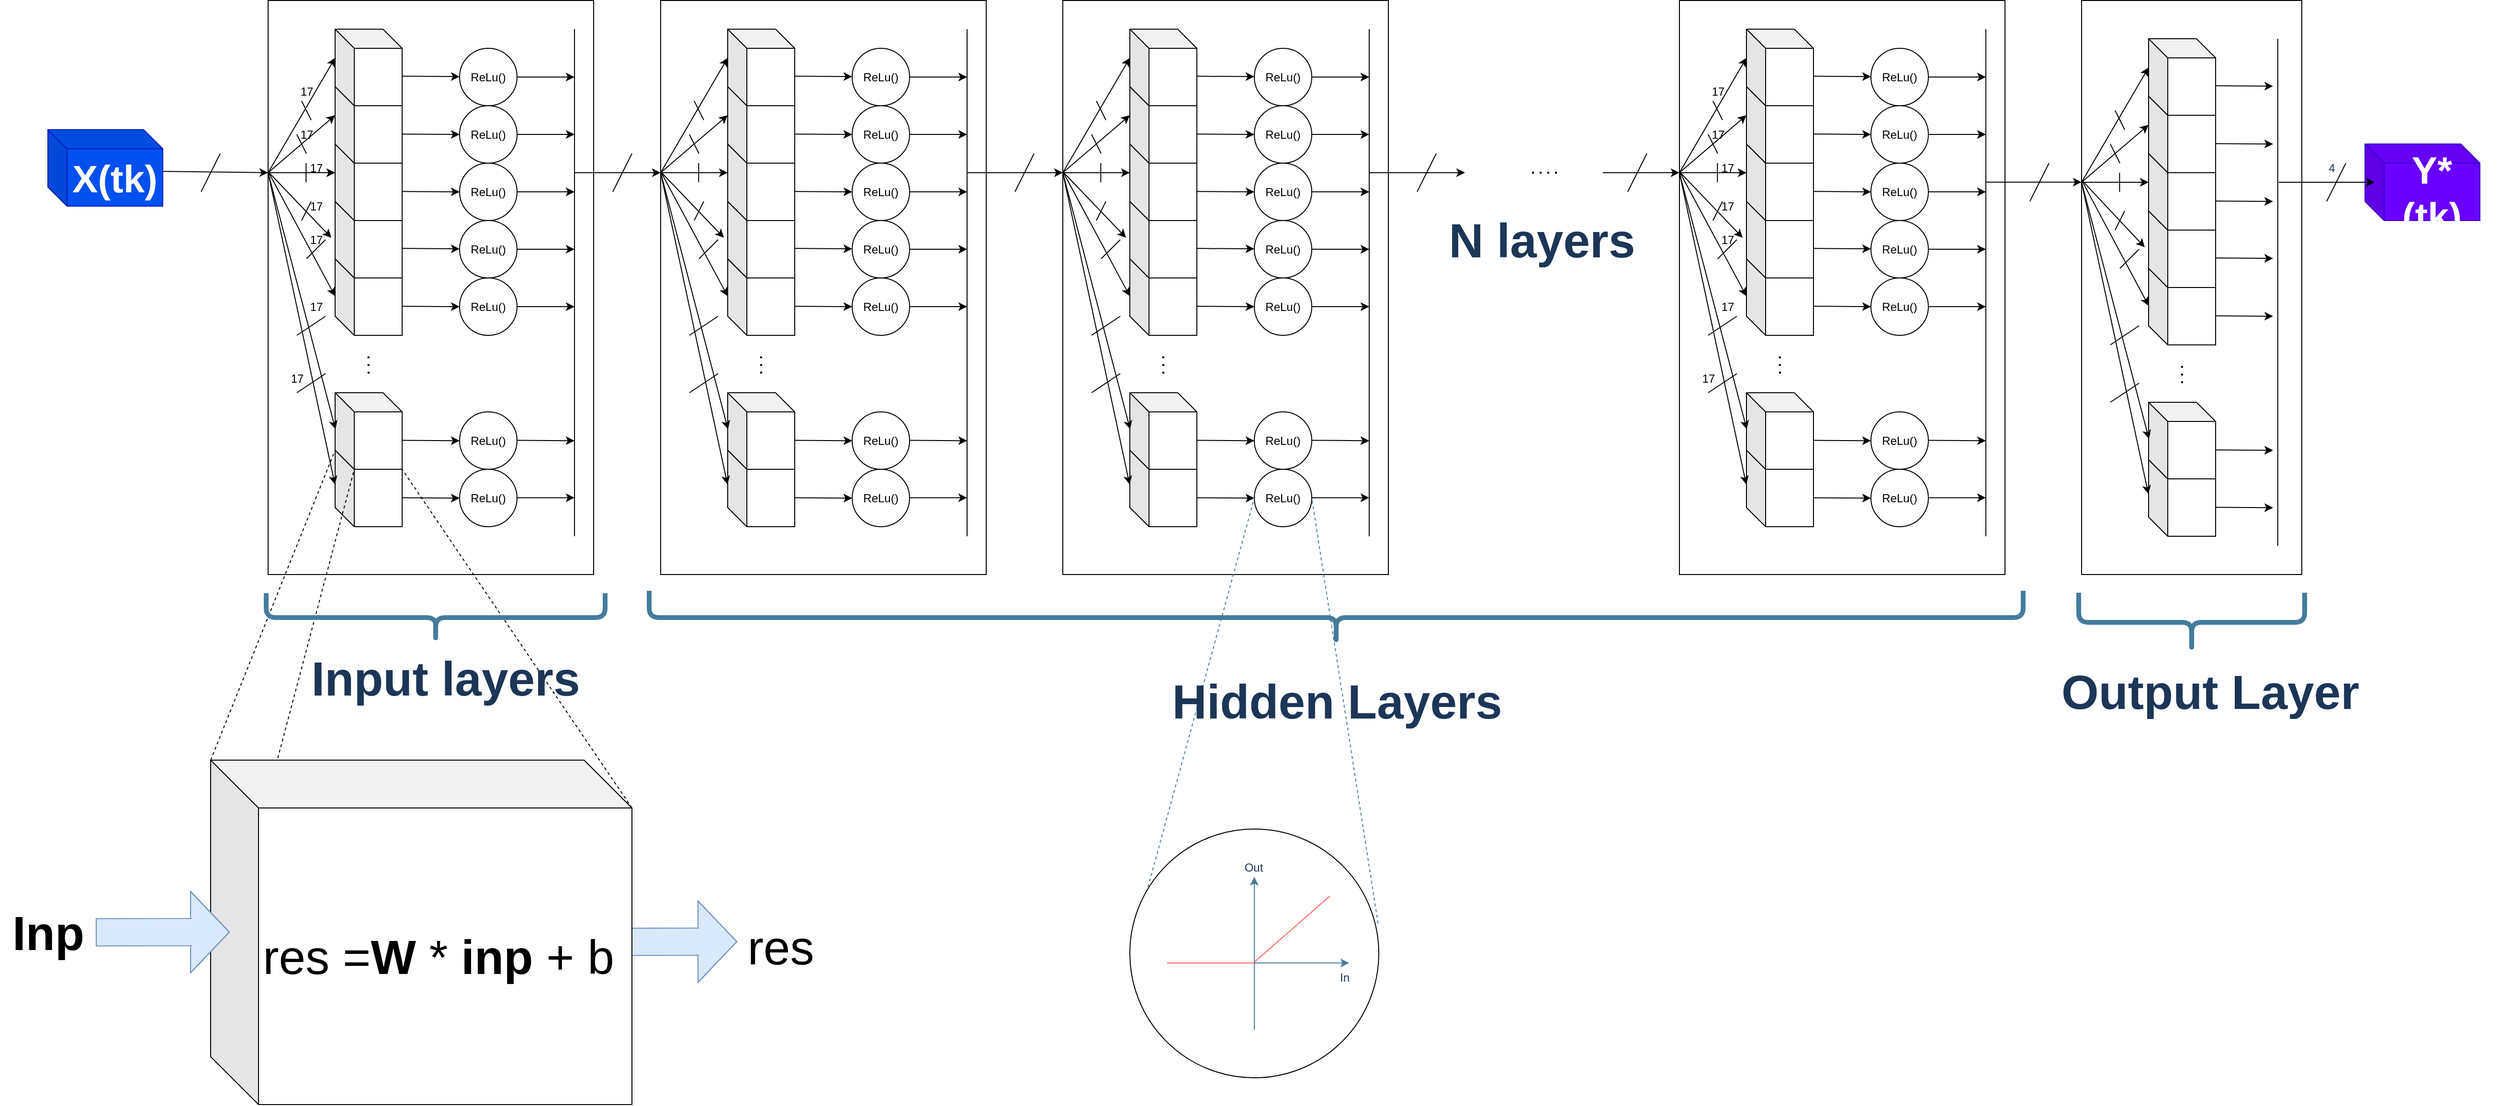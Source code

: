 <mxfile version="20.6.2" type="github">
  <diagram id="5LaRnQ_jjQv89N18LEYX" name="Page-1">
    <mxGraphModel dx="4951" dy="1647" grid="1" gridSize="12" guides="1" tooltips="1" connect="1" arrows="1" fold="1" page="1" pageScale="1" pageWidth="827" pageHeight="1169" math="0" shadow="0">
      <root>
        <mxCell id="0" />
        <mxCell id="1" parent="0" />
        <mxCell id="828h7A7VIKrgQUYBRV7N-1" value="&lt;font style=&quot;font-size: 40px;&quot;&gt;&lt;b&gt;X(tk)&lt;/b&gt;&lt;/font&gt;" style="shape=cube;whiteSpace=wrap;html=1;boundedLbl=1;backgroundOutline=1;darkOpacity=0.05;darkOpacity2=0.1;fillColor=#0050ef;strokeColor=#001DBC;fontColor=#ffffff;" vertex="1" parent="1">
          <mxGeometry x="-382" y="159.5" width="120" height="80" as="geometry" />
        </mxCell>
        <mxCell id="828h7A7VIKrgQUYBRV7N-193" value="" style="group" vertex="1" connectable="0" parent="1">
          <mxGeometry x="218" y="24.5" width="460" height="600" as="geometry" />
        </mxCell>
        <mxCell id="828h7A7VIKrgQUYBRV7N-71" value="" style="group" vertex="1" connectable="0" parent="828h7A7VIKrgQUYBRV7N-193">
          <mxGeometry width="450" height="600" as="geometry" />
        </mxCell>
        <mxCell id="828h7A7VIKrgQUYBRV7N-135" value="" style="group" vertex="1" connectable="0" parent="828h7A7VIKrgQUYBRV7N-71">
          <mxGeometry x="40" width="410" height="600" as="geometry" />
        </mxCell>
        <mxCell id="828h7A7VIKrgQUYBRV7N-72" value="" style="rounded=0;whiteSpace=wrap;html=1;" vertex="1" parent="828h7A7VIKrgQUYBRV7N-135">
          <mxGeometry width="340" height="600" as="geometry" />
        </mxCell>
        <mxCell id="828h7A7VIKrgQUYBRV7N-74" value="" style="group" vertex="1" connectable="0" parent="828h7A7VIKrgQUYBRV7N-135">
          <mxGeometry y="30" width="410" height="530" as="geometry" />
        </mxCell>
        <mxCell id="828h7A7VIKrgQUYBRV7N-75" value="" style="shape=cube;whiteSpace=wrap;html=1;boundedLbl=1;backgroundOutline=1;darkOpacity=0.05;darkOpacity2=0.1;" vertex="1" parent="828h7A7VIKrgQUYBRV7N-74">
          <mxGeometry x="70" y="240" width="70" height="80" as="geometry" />
        </mxCell>
        <mxCell id="828h7A7VIKrgQUYBRV7N-76" value="" style="shape=cube;whiteSpace=wrap;html=1;boundedLbl=1;backgroundOutline=1;darkOpacity=0.05;darkOpacity2=0.1;" vertex="1" parent="828h7A7VIKrgQUYBRV7N-74">
          <mxGeometry x="70" y="180" width="70" height="80" as="geometry" />
        </mxCell>
        <mxCell id="828h7A7VIKrgQUYBRV7N-77" value="" style="shape=cube;whiteSpace=wrap;html=1;boundedLbl=1;backgroundOutline=1;darkOpacity=0.05;darkOpacity2=0.1;" vertex="1" parent="828h7A7VIKrgQUYBRV7N-74">
          <mxGeometry x="70" y="120" width="70" height="80" as="geometry" />
        </mxCell>
        <mxCell id="828h7A7VIKrgQUYBRV7N-78" value="ReLu()" style="ellipse;whiteSpace=wrap;html=1;aspect=fixed;" vertex="1" parent="828h7A7VIKrgQUYBRV7N-74">
          <mxGeometry x="200" y="20" width="60" height="60" as="geometry" />
        </mxCell>
        <mxCell id="828h7A7VIKrgQUYBRV7N-79" value="" style="shape=cube;whiteSpace=wrap;html=1;boundedLbl=1;backgroundOutline=1;darkOpacity=0.05;darkOpacity2=0.1;" vertex="1" parent="828h7A7VIKrgQUYBRV7N-74">
          <mxGeometry x="70" y="60" width="70" height="80" as="geometry" />
        </mxCell>
        <mxCell id="828h7A7VIKrgQUYBRV7N-80" value="" style="shape=cube;whiteSpace=wrap;html=1;boundedLbl=1;backgroundOutline=1;darkOpacity=0.05;darkOpacity2=0.1;" vertex="1" parent="828h7A7VIKrgQUYBRV7N-74">
          <mxGeometry x="70" width="70" height="80" as="geometry" />
        </mxCell>
        <mxCell id="828h7A7VIKrgQUYBRV7N-81" value="" style="endArrow=classic;html=1;rounded=0;entryX=0;entryY=0.375;entryDx=0;entryDy=0;entryPerimeter=0;" edge="1" parent="828h7A7VIKrgQUYBRV7N-74" target="828h7A7VIKrgQUYBRV7N-80">
          <mxGeometry width="50" height="50" relative="1" as="geometry">
            <mxPoint y="150" as="sourcePoint" />
            <mxPoint x="60" y="40" as="targetPoint" />
          </mxGeometry>
        </mxCell>
        <mxCell id="828h7A7VIKrgQUYBRV7N-82" value="" style="endArrow=classic;html=1;rounded=0;entryX=0;entryY=0;entryDx=0;entryDy=30;entryPerimeter=0;" edge="1" parent="828h7A7VIKrgQUYBRV7N-74" target="828h7A7VIKrgQUYBRV7N-79">
          <mxGeometry width="50" height="50" relative="1" as="geometry">
            <mxPoint y="150" as="sourcePoint" />
            <mxPoint x="70" y="50" as="targetPoint" />
          </mxGeometry>
        </mxCell>
        <mxCell id="828h7A7VIKrgQUYBRV7N-83" value="ReLu()" style="ellipse;whiteSpace=wrap;html=1;aspect=fixed;" vertex="1" parent="828h7A7VIKrgQUYBRV7N-74">
          <mxGeometry x="200" y="80" width="60" height="60" as="geometry" />
        </mxCell>
        <mxCell id="828h7A7VIKrgQUYBRV7N-84" value="ReLu()" style="ellipse;whiteSpace=wrap;html=1;aspect=fixed;" vertex="1" parent="828h7A7VIKrgQUYBRV7N-74">
          <mxGeometry x="200" y="140" width="60" height="60" as="geometry" />
        </mxCell>
        <mxCell id="828h7A7VIKrgQUYBRV7N-85" value="ReLu()" style="ellipse;whiteSpace=wrap;html=1;aspect=fixed;" vertex="1" parent="828h7A7VIKrgQUYBRV7N-74">
          <mxGeometry x="200" y="200" width="60" height="60" as="geometry" />
        </mxCell>
        <mxCell id="828h7A7VIKrgQUYBRV7N-86" value="ReLu()" style="ellipse;whiteSpace=wrap;html=1;aspect=fixed;" vertex="1" parent="828h7A7VIKrgQUYBRV7N-74">
          <mxGeometry x="200" y="260" width="60" height="60" as="geometry" />
        </mxCell>
        <mxCell id="828h7A7VIKrgQUYBRV7N-87" value="" style="endArrow=none;html=1;rounded=0;" edge="1" parent="828h7A7VIKrgQUYBRV7N-74">
          <mxGeometry width="50" height="50" relative="1" as="geometry">
            <mxPoint x="45" y="95" as="sourcePoint" />
            <mxPoint x="35" y="75" as="targetPoint" />
          </mxGeometry>
        </mxCell>
        <mxCell id="828h7A7VIKrgQUYBRV7N-88" value="" style="endArrow=none;html=1;rounded=0;" edge="1" parent="828h7A7VIKrgQUYBRV7N-74">
          <mxGeometry width="50" height="50" relative="1" as="geometry">
            <mxPoint x="40" y="130" as="sourcePoint" />
            <mxPoint x="30" y="110" as="targetPoint" />
          </mxGeometry>
        </mxCell>
        <mxCell id="828h7A7VIKrgQUYBRV7N-89" value="" style="endArrow=none;html=1;rounded=0;" edge="1" parent="828h7A7VIKrgQUYBRV7N-74">
          <mxGeometry width="50" height="50" relative="1" as="geometry">
            <mxPoint x="39.67" y="160" as="sourcePoint" />
            <mxPoint x="39.67" y="140" as="targetPoint" />
          </mxGeometry>
        </mxCell>
        <mxCell id="828h7A7VIKrgQUYBRV7N-90" value="" style="endArrow=none;html=1;rounded=0;" edge="1" parent="828h7A7VIKrgQUYBRV7N-74">
          <mxGeometry width="50" height="50" relative="1" as="geometry">
            <mxPoint x="35" y="200" as="sourcePoint" />
            <mxPoint x="45" y="180" as="targetPoint" />
            <Array as="points">
              <mxPoint x="45" y="180" />
            </Array>
          </mxGeometry>
        </mxCell>
        <mxCell id="828h7A7VIKrgQUYBRV7N-91" value="" style="endArrow=none;html=1;rounded=0;" edge="1" parent="828h7A7VIKrgQUYBRV7N-74">
          <mxGeometry width="50" height="50" relative="1" as="geometry">
            <mxPoint x="40" y="240" as="sourcePoint" />
            <mxPoint x="60" y="220" as="targetPoint" />
          </mxGeometry>
        </mxCell>
        <mxCell id="828h7A7VIKrgQUYBRV7N-97" value="" style="endArrow=classic;html=1;rounded=0;entryX=0;entryY=0.5;entryDx=0;entryDy=0;" edge="1" parent="828h7A7VIKrgQUYBRV7N-74" target="828h7A7VIKrgQUYBRV7N-86">
          <mxGeometry width="50" height="50" relative="1" as="geometry">
            <mxPoint x="140" y="289.58" as="sourcePoint" />
            <mxPoint x="190" y="289.58" as="targetPoint" />
          </mxGeometry>
        </mxCell>
        <mxCell id="828h7A7VIKrgQUYBRV7N-98" value="" style="endArrow=classic;html=1;rounded=0;entryX=0;entryY=0.5;entryDx=0;entryDy=0;" edge="1" parent="828h7A7VIKrgQUYBRV7N-74">
          <mxGeometry width="50" height="50" relative="1" as="geometry">
            <mxPoint x="140" y="229.17" as="sourcePoint" />
            <mxPoint x="200.0" y="229.59" as="targetPoint" />
          </mxGeometry>
        </mxCell>
        <mxCell id="828h7A7VIKrgQUYBRV7N-99" value="" style="endArrow=classic;html=1;rounded=0;entryX=0;entryY=0.5;entryDx=0;entryDy=0;" edge="1" parent="828h7A7VIKrgQUYBRV7N-74">
          <mxGeometry width="50" height="50" relative="1" as="geometry">
            <mxPoint x="140" y="169.58" as="sourcePoint" />
            <mxPoint x="200.0" y="170.0" as="targetPoint" />
          </mxGeometry>
        </mxCell>
        <mxCell id="828h7A7VIKrgQUYBRV7N-100" value="" style="endArrow=classic;html=1;rounded=0;entryX=0;entryY=0.5;entryDx=0;entryDy=0;" edge="1" parent="828h7A7VIKrgQUYBRV7N-74">
          <mxGeometry width="50" height="50" relative="1" as="geometry">
            <mxPoint x="140" y="109.58" as="sourcePoint" />
            <mxPoint x="200.0" y="110.0" as="targetPoint" />
          </mxGeometry>
        </mxCell>
        <mxCell id="828h7A7VIKrgQUYBRV7N-101" value="" style="endArrow=classic;html=1;rounded=0;entryX=0;entryY=0.5;entryDx=0;entryDy=0;" edge="1" parent="828h7A7VIKrgQUYBRV7N-74">
          <mxGeometry width="50" height="50" relative="1" as="geometry">
            <mxPoint x="140" y="49.17" as="sourcePoint" />
            <mxPoint x="200.0" y="49.59" as="targetPoint" />
          </mxGeometry>
        </mxCell>
        <mxCell id="828h7A7VIKrgQUYBRV7N-102" value="" style="endArrow=classic;html=1;rounded=0;" edge="1" parent="828h7A7VIKrgQUYBRV7N-74">
          <mxGeometry width="50" height="50" relative="1" as="geometry">
            <mxPoint x="260" y="50" as="sourcePoint" />
            <mxPoint x="320" y="50" as="targetPoint" />
          </mxGeometry>
        </mxCell>
        <mxCell id="828h7A7VIKrgQUYBRV7N-103" value="" style="endArrow=classic;html=1;rounded=0;" edge="1" parent="828h7A7VIKrgQUYBRV7N-74">
          <mxGeometry width="50" height="50" relative="1" as="geometry">
            <mxPoint x="260" y="110" as="sourcePoint" />
            <mxPoint x="320" y="110" as="targetPoint" />
          </mxGeometry>
        </mxCell>
        <mxCell id="828h7A7VIKrgQUYBRV7N-104" value="" style="endArrow=classic;html=1;rounded=0;" edge="1" parent="828h7A7VIKrgQUYBRV7N-74">
          <mxGeometry width="50" height="50" relative="1" as="geometry">
            <mxPoint x="260" y="170" as="sourcePoint" />
            <mxPoint x="320" y="170" as="targetPoint" />
          </mxGeometry>
        </mxCell>
        <mxCell id="828h7A7VIKrgQUYBRV7N-105" value="" style="endArrow=classic;html=1;rounded=0;" edge="1" parent="828h7A7VIKrgQUYBRV7N-74">
          <mxGeometry width="50" height="50" relative="1" as="geometry">
            <mxPoint x="260" y="230" as="sourcePoint" />
            <mxPoint x="320" y="230" as="targetPoint" />
          </mxGeometry>
        </mxCell>
        <mxCell id="828h7A7VIKrgQUYBRV7N-106" value="" style="endArrow=classic;html=1;rounded=0;" edge="1" parent="828h7A7VIKrgQUYBRV7N-74">
          <mxGeometry width="50" height="50" relative="1" as="geometry">
            <mxPoint x="260" y="290" as="sourcePoint" />
            <mxPoint x="320" y="290" as="targetPoint" />
          </mxGeometry>
        </mxCell>
        <mxCell id="828h7A7VIKrgQUYBRV7N-107" value="" style="endArrow=none;html=1;rounded=0;" edge="1" parent="828h7A7VIKrgQUYBRV7N-74">
          <mxGeometry width="50" height="50" relative="1" as="geometry">
            <mxPoint x="370" y="170" as="sourcePoint" />
            <mxPoint x="390" y="130" as="targetPoint" />
          </mxGeometry>
        </mxCell>
        <mxCell id="828h7A7VIKrgQUYBRV7N-109" value="" style="endArrow=none;html=1;rounded=0;" edge="1" parent="828h7A7VIKrgQUYBRV7N-74">
          <mxGeometry width="50" height="50" relative="1" as="geometry">
            <mxPoint x="320" as="sourcePoint" />
            <mxPoint x="320" y="530" as="targetPoint" />
          </mxGeometry>
        </mxCell>
        <mxCell id="828h7A7VIKrgQUYBRV7N-110" value="" style="shape=cube;whiteSpace=wrap;html=1;boundedLbl=1;backgroundOutline=1;darkOpacity=0.05;darkOpacity2=0.1;" vertex="1" parent="828h7A7VIKrgQUYBRV7N-74">
          <mxGeometry x="70" y="440" width="70" height="80" as="geometry" />
        </mxCell>
        <mxCell id="828h7A7VIKrgQUYBRV7N-111" value="" style="shape=cube;whiteSpace=wrap;html=1;boundedLbl=1;backgroundOutline=1;darkOpacity=0.05;darkOpacity2=0.1;" vertex="1" parent="828h7A7VIKrgQUYBRV7N-74">
          <mxGeometry x="70" y="380" width="70" height="80" as="geometry" />
        </mxCell>
        <mxCell id="828h7A7VIKrgQUYBRV7N-112" value="" style="endArrow=none;dashed=1;html=1;dashPattern=1 3;strokeWidth=2;rounded=0;" edge="1" parent="828h7A7VIKrgQUYBRV7N-74">
          <mxGeometry width="50" height="50" relative="1" as="geometry">
            <mxPoint x="105" y="360" as="sourcePoint" />
            <mxPoint x="104.88" y="340" as="targetPoint" />
            <Array as="points">
              <mxPoint x="104.88" y="350" />
            </Array>
          </mxGeometry>
        </mxCell>
        <mxCell id="828h7A7VIKrgQUYBRV7N-113" value="" style="endArrow=classic;html=1;rounded=0;entryX=0.005;entryY=0.477;entryDx=0;entryDy=0;entryPerimeter=0;" edge="1" parent="828h7A7VIKrgQUYBRV7N-74" target="828h7A7VIKrgQUYBRV7N-111">
          <mxGeometry width="50" height="50" relative="1" as="geometry">
            <mxPoint y="150" as="sourcePoint" />
            <mxPoint x="-20" y="320" as="targetPoint" />
          </mxGeometry>
        </mxCell>
        <mxCell id="828h7A7VIKrgQUYBRV7N-114" value="" style="endArrow=none;html=1;rounded=0;" edge="1" parent="828h7A7VIKrgQUYBRV7N-74">
          <mxGeometry width="50" height="50" relative="1" as="geometry">
            <mxPoint x="30" y="320" as="sourcePoint" />
            <mxPoint x="60" y="300" as="targetPoint" />
          </mxGeometry>
        </mxCell>
        <mxCell id="828h7A7VIKrgQUYBRV7N-115" value="" style="endArrow=classic;html=1;rounded=0;entryX=-0.003;entryY=0.448;entryDx=0;entryDy=0;entryPerimeter=0;" edge="1" parent="828h7A7VIKrgQUYBRV7N-74" target="828h7A7VIKrgQUYBRV7N-110">
          <mxGeometry width="50" height="50" relative="1" as="geometry">
            <mxPoint y="150" as="sourcePoint" />
            <mxPoint x="-30" y="390" as="targetPoint" />
          </mxGeometry>
        </mxCell>
        <mxCell id="828h7A7VIKrgQUYBRV7N-116" value="" style="endArrow=none;html=1;rounded=0;" edge="1" parent="828h7A7VIKrgQUYBRV7N-74">
          <mxGeometry width="50" height="50" relative="1" as="geometry">
            <mxPoint x="30" y="380" as="sourcePoint" />
            <mxPoint x="60" y="360" as="targetPoint" />
          </mxGeometry>
        </mxCell>
        <mxCell id="828h7A7VIKrgQUYBRV7N-119" value="ReLu()" style="ellipse;whiteSpace=wrap;html=1;aspect=fixed;" vertex="1" parent="828h7A7VIKrgQUYBRV7N-74">
          <mxGeometry x="200" y="400" width="60" height="60" as="geometry" />
        </mxCell>
        <mxCell id="828h7A7VIKrgQUYBRV7N-120" value="ReLu()" style="ellipse;whiteSpace=wrap;html=1;aspect=fixed;" vertex="1" parent="828h7A7VIKrgQUYBRV7N-74">
          <mxGeometry x="200" y="460" width="60" height="60" as="geometry" />
        </mxCell>
        <mxCell id="828h7A7VIKrgQUYBRV7N-121" value="" style="endArrow=classic;html=1;rounded=0;entryX=0;entryY=0.5;entryDx=0;entryDy=0;" edge="1" parent="828h7A7VIKrgQUYBRV7N-74">
          <mxGeometry width="50" height="50" relative="1" as="geometry">
            <mxPoint x="140" y="429.76" as="sourcePoint" />
            <mxPoint x="200.0" y="430.18" as="targetPoint" />
          </mxGeometry>
        </mxCell>
        <mxCell id="828h7A7VIKrgQUYBRV7N-122" value="" style="endArrow=classic;html=1;rounded=0;entryX=0;entryY=0.5;entryDx=0;entryDy=0;" edge="1" parent="828h7A7VIKrgQUYBRV7N-74">
          <mxGeometry width="50" height="50" relative="1" as="geometry">
            <mxPoint x="140" y="489.76" as="sourcePoint" />
            <mxPoint x="200.0" y="490.18" as="targetPoint" />
          </mxGeometry>
        </mxCell>
        <mxCell id="828h7A7VIKrgQUYBRV7N-123" value="" style="endArrow=classic;html=1;rounded=0;entryX=0;entryY=0.5;entryDx=0;entryDy=0;" edge="1" parent="828h7A7VIKrgQUYBRV7N-74">
          <mxGeometry width="50" height="50" relative="1" as="geometry">
            <mxPoint x="260" y="429.71" as="sourcePoint" />
            <mxPoint x="320.0" y="430.13" as="targetPoint" />
          </mxGeometry>
        </mxCell>
        <mxCell id="828h7A7VIKrgQUYBRV7N-124" value="" style="endArrow=classic;html=1;rounded=0;" edge="1" parent="828h7A7VIKrgQUYBRV7N-74">
          <mxGeometry width="50" height="50" relative="1" as="geometry">
            <mxPoint x="260" y="489.71" as="sourcePoint" />
            <mxPoint x="320" y="489.71" as="targetPoint" />
          </mxGeometry>
        </mxCell>
        <mxCell id="828h7A7VIKrgQUYBRV7N-125" value="" style="endArrow=classic;html=1;rounded=0;entryX=0;entryY=0.488;entryDx=0;entryDy=0;entryPerimeter=0;exitX=0.002;exitY=0.3;exitDx=0;exitDy=0;exitPerimeter=0;" edge="1" parent="828h7A7VIKrgQUYBRV7N-135" source="828h7A7VIKrgQUYBRV7N-72" target="828h7A7VIKrgQUYBRV7N-75">
          <mxGeometry width="50" height="50" relative="1" as="geometry">
            <mxPoint x="120" y="240" as="sourcePoint" />
            <mxPoint x="206.01" y="258" as="targetPoint" />
          </mxGeometry>
        </mxCell>
        <mxCell id="828h7A7VIKrgQUYBRV7N-126" value="" style="endArrow=classic;html=1;rounded=0;entryX=-0.057;entryY=0.475;entryDx=0;entryDy=0;entryPerimeter=0;exitX=0.003;exitY=0.3;exitDx=0;exitDy=0;exitPerimeter=0;" edge="1" parent="828h7A7VIKrgQUYBRV7N-135" source="828h7A7VIKrgQUYBRV7N-72" target="828h7A7VIKrgQUYBRV7N-76">
          <mxGeometry width="50" height="50" relative="1" as="geometry">
            <mxPoint x="140" y="210" as="sourcePoint" />
            <mxPoint x="210" y="144" as="targetPoint" />
          </mxGeometry>
        </mxCell>
        <mxCell id="828h7A7VIKrgQUYBRV7N-127" value="" style="endArrow=classic;html=1;rounded=0;entryX=0;entryY=0;entryDx=0;entryDy=30;entryPerimeter=0;exitX=0;exitY=0.3;exitDx=0;exitDy=0;exitPerimeter=0;" edge="1" parent="828h7A7VIKrgQUYBRV7N-135" source="828h7A7VIKrgQUYBRV7N-72" target="828h7A7VIKrgQUYBRV7N-77">
          <mxGeometry width="50" height="50" relative="1" as="geometry">
            <mxPoint x="130" y="240" as="sourcePoint" />
            <mxPoint x="210" y="144" as="targetPoint" />
          </mxGeometry>
        </mxCell>
        <mxCell id="828h7A7VIKrgQUYBRV7N-108" value="" style="endArrow=classic;html=1;rounded=0;" edge="1" parent="828h7A7VIKrgQUYBRV7N-193">
          <mxGeometry width="50" height="50" relative="1" as="geometry">
            <mxPoint x="360" y="180" as="sourcePoint" />
            <mxPoint x="460" y="180" as="targetPoint" />
          </mxGeometry>
        </mxCell>
        <mxCell id="828h7A7VIKrgQUYBRV7N-194" value="" style="group" vertex="1" connectable="0" parent="1">
          <mxGeometry x="638" y="24.5" width="460" height="600" as="geometry" />
        </mxCell>
        <mxCell id="828h7A7VIKrgQUYBRV7N-195" value="" style="group" vertex="1" connectable="0" parent="828h7A7VIKrgQUYBRV7N-194">
          <mxGeometry width="450" height="600" as="geometry" />
        </mxCell>
        <mxCell id="828h7A7VIKrgQUYBRV7N-196" value="" style="group" vertex="1" connectable="0" parent="828h7A7VIKrgQUYBRV7N-195">
          <mxGeometry x="40" width="410" height="600" as="geometry" />
        </mxCell>
        <mxCell id="828h7A7VIKrgQUYBRV7N-197" value="" style="rounded=0;whiteSpace=wrap;html=1;" vertex="1" parent="828h7A7VIKrgQUYBRV7N-196">
          <mxGeometry width="340" height="600" as="geometry" />
        </mxCell>
        <mxCell id="828h7A7VIKrgQUYBRV7N-198" value="" style="group" vertex="1" connectable="0" parent="828h7A7VIKrgQUYBRV7N-196">
          <mxGeometry y="30" width="410" height="530" as="geometry" />
        </mxCell>
        <mxCell id="828h7A7VIKrgQUYBRV7N-199" value="" style="shape=cube;whiteSpace=wrap;html=1;boundedLbl=1;backgroundOutline=1;darkOpacity=0.05;darkOpacity2=0.1;" vertex="1" parent="828h7A7VIKrgQUYBRV7N-198">
          <mxGeometry x="70" y="240" width="70" height="80" as="geometry" />
        </mxCell>
        <mxCell id="828h7A7VIKrgQUYBRV7N-200" value="" style="shape=cube;whiteSpace=wrap;html=1;boundedLbl=1;backgroundOutline=1;darkOpacity=0.05;darkOpacity2=0.1;" vertex="1" parent="828h7A7VIKrgQUYBRV7N-198">
          <mxGeometry x="70" y="180" width="70" height="80" as="geometry" />
        </mxCell>
        <mxCell id="828h7A7VIKrgQUYBRV7N-201" value="" style="shape=cube;whiteSpace=wrap;html=1;boundedLbl=1;backgroundOutline=1;darkOpacity=0.05;darkOpacity2=0.1;" vertex="1" parent="828h7A7VIKrgQUYBRV7N-198">
          <mxGeometry x="70" y="120" width="70" height="80" as="geometry" />
        </mxCell>
        <mxCell id="828h7A7VIKrgQUYBRV7N-202" value="ReLu()" style="ellipse;whiteSpace=wrap;html=1;aspect=fixed;" vertex="1" parent="828h7A7VIKrgQUYBRV7N-198">
          <mxGeometry x="200" y="20" width="60" height="60" as="geometry" />
        </mxCell>
        <mxCell id="828h7A7VIKrgQUYBRV7N-203" value="" style="shape=cube;whiteSpace=wrap;html=1;boundedLbl=1;backgroundOutline=1;darkOpacity=0.05;darkOpacity2=0.1;" vertex="1" parent="828h7A7VIKrgQUYBRV7N-198">
          <mxGeometry x="70" y="60" width="70" height="80" as="geometry" />
        </mxCell>
        <mxCell id="828h7A7VIKrgQUYBRV7N-204" value="" style="shape=cube;whiteSpace=wrap;html=1;boundedLbl=1;backgroundOutline=1;darkOpacity=0.05;darkOpacity2=0.1;" vertex="1" parent="828h7A7VIKrgQUYBRV7N-198">
          <mxGeometry x="70" width="70" height="80" as="geometry" />
        </mxCell>
        <mxCell id="828h7A7VIKrgQUYBRV7N-205" value="" style="endArrow=classic;html=1;rounded=0;entryX=0;entryY=0.375;entryDx=0;entryDy=0;entryPerimeter=0;" edge="1" parent="828h7A7VIKrgQUYBRV7N-198" target="828h7A7VIKrgQUYBRV7N-204">
          <mxGeometry width="50" height="50" relative="1" as="geometry">
            <mxPoint y="150" as="sourcePoint" />
            <mxPoint x="60" y="40" as="targetPoint" />
          </mxGeometry>
        </mxCell>
        <mxCell id="828h7A7VIKrgQUYBRV7N-206" value="" style="endArrow=classic;html=1;rounded=0;entryX=0;entryY=0;entryDx=0;entryDy=30;entryPerimeter=0;" edge="1" parent="828h7A7VIKrgQUYBRV7N-198" target="828h7A7VIKrgQUYBRV7N-203">
          <mxGeometry width="50" height="50" relative="1" as="geometry">
            <mxPoint y="150" as="sourcePoint" />
            <mxPoint x="70" y="50" as="targetPoint" />
          </mxGeometry>
        </mxCell>
        <mxCell id="828h7A7VIKrgQUYBRV7N-207" value="ReLu()" style="ellipse;whiteSpace=wrap;html=1;aspect=fixed;" vertex="1" parent="828h7A7VIKrgQUYBRV7N-198">
          <mxGeometry x="200" y="80" width="60" height="60" as="geometry" />
        </mxCell>
        <mxCell id="828h7A7VIKrgQUYBRV7N-208" value="ReLu()" style="ellipse;whiteSpace=wrap;html=1;aspect=fixed;" vertex="1" parent="828h7A7VIKrgQUYBRV7N-198">
          <mxGeometry x="200" y="140" width="60" height="60" as="geometry" />
        </mxCell>
        <mxCell id="828h7A7VIKrgQUYBRV7N-209" value="ReLu()" style="ellipse;whiteSpace=wrap;html=1;aspect=fixed;" vertex="1" parent="828h7A7VIKrgQUYBRV7N-198">
          <mxGeometry x="200" y="200" width="60" height="60" as="geometry" />
        </mxCell>
        <mxCell id="828h7A7VIKrgQUYBRV7N-210" value="ReLu()" style="ellipse;whiteSpace=wrap;html=1;aspect=fixed;" vertex="1" parent="828h7A7VIKrgQUYBRV7N-198">
          <mxGeometry x="200" y="260" width="60" height="60" as="geometry" />
        </mxCell>
        <mxCell id="828h7A7VIKrgQUYBRV7N-211" value="" style="endArrow=none;html=1;rounded=0;" edge="1" parent="828h7A7VIKrgQUYBRV7N-198">
          <mxGeometry width="50" height="50" relative="1" as="geometry">
            <mxPoint x="45" y="95" as="sourcePoint" />
            <mxPoint x="35" y="75" as="targetPoint" />
          </mxGeometry>
        </mxCell>
        <mxCell id="828h7A7VIKrgQUYBRV7N-212" value="" style="endArrow=none;html=1;rounded=0;" edge="1" parent="828h7A7VIKrgQUYBRV7N-198">
          <mxGeometry width="50" height="50" relative="1" as="geometry">
            <mxPoint x="40" y="130" as="sourcePoint" />
            <mxPoint x="30" y="110" as="targetPoint" />
          </mxGeometry>
        </mxCell>
        <mxCell id="828h7A7VIKrgQUYBRV7N-213" value="" style="endArrow=none;html=1;rounded=0;" edge="1" parent="828h7A7VIKrgQUYBRV7N-198">
          <mxGeometry width="50" height="50" relative="1" as="geometry">
            <mxPoint x="39.67" y="160" as="sourcePoint" />
            <mxPoint x="39.67" y="140" as="targetPoint" />
          </mxGeometry>
        </mxCell>
        <mxCell id="828h7A7VIKrgQUYBRV7N-214" value="" style="endArrow=none;html=1;rounded=0;" edge="1" parent="828h7A7VIKrgQUYBRV7N-198">
          <mxGeometry width="50" height="50" relative="1" as="geometry">
            <mxPoint x="35" y="200" as="sourcePoint" />
            <mxPoint x="45" y="180" as="targetPoint" />
            <Array as="points">
              <mxPoint x="45" y="180" />
            </Array>
          </mxGeometry>
        </mxCell>
        <mxCell id="828h7A7VIKrgQUYBRV7N-215" value="" style="endArrow=none;html=1;rounded=0;" edge="1" parent="828h7A7VIKrgQUYBRV7N-198">
          <mxGeometry width="50" height="50" relative="1" as="geometry">
            <mxPoint x="40" y="240" as="sourcePoint" />
            <mxPoint x="60" y="220" as="targetPoint" />
          </mxGeometry>
        </mxCell>
        <mxCell id="828h7A7VIKrgQUYBRV7N-221" value="" style="endArrow=classic;html=1;rounded=0;entryX=0;entryY=0.5;entryDx=0;entryDy=0;" edge="1" parent="828h7A7VIKrgQUYBRV7N-198" target="828h7A7VIKrgQUYBRV7N-210">
          <mxGeometry width="50" height="50" relative="1" as="geometry">
            <mxPoint x="140" y="289.58" as="sourcePoint" />
            <mxPoint x="190" y="289.58" as="targetPoint" />
          </mxGeometry>
        </mxCell>
        <mxCell id="828h7A7VIKrgQUYBRV7N-222" value="" style="endArrow=classic;html=1;rounded=0;entryX=0;entryY=0.5;entryDx=0;entryDy=0;" edge="1" parent="828h7A7VIKrgQUYBRV7N-198">
          <mxGeometry width="50" height="50" relative="1" as="geometry">
            <mxPoint x="140" y="229.17" as="sourcePoint" />
            <mxPoint x="200.0" y="229.59" as="targetPoint" />
          </mxGeometry>
        </mxCell>
        <mxCell id="828h7A7VIKrgQUYBRV7N-223" value="" style="endArrow=classic;html=1;rounded=0;entryX=0;entryY=0.5;entryDx=0;entryDy=0;" edge="1" parent="828h7A7VIKrgQUYBRV7N-198">
          <mxGeometry width="50" height="50" relative="1" as="geometry">
            <mxPoint x="140" y="169.58" as="sourcePoint" />
            <mxPoint x="200.0" y="170.0" as="targetPoint" />
          </mxGeometry>
        </mxCell>
        <mxCell id="828h7A7VIKrgQUYBRV7N-224" value="" style="endArrow=classic;html=1;rounded=0;entryX=0;entryY=0.5;entryDx=0;entryDy=0;" edge="1" parent="828h7A7VIKrgQUYBRV7N-198">
          <mxGeometry width="50" height="50" relative="1" as="geometry">
            <mxPoint x="140" y="109.58" as="sourcePoint" />
            <mxPoint x="200.0" y="110.0" as="targetPoint" />
          </mxGeometry>
        </mxCell>
        <mxCell id="828h7A7VIKrgQUYBRV7N-225" value="" style="endArrow=classic;html=1;rounded=0;entryX=0;entryY=0.5;entryDx=0;entryDy=0;" edge="1" parent="828h7A7VIKrgQUYBRV7N-198">
          <mxGeometry width="50" height="50" relative="1" as="geometry">
            <mxPoint x="140" y="49.17" as="sourcePoint" />
            <mxPoint x="200.0" y="49.59" as="targetPoint" />
          </mxGeometry>
        </mxCell>
        <mxCell id="828h7A7VIKrgQUYBRV7N-226" value="" style="endArrow=classic;html=1;rounded=0;" edge="1" parent="828h7A7VIKrgQUYBRV7N-198">
          <mxGeometry width="50" height="50" relative="1" as="geometry">
            <mxPoint x="260" y="50" as="sourcePoint" />
            <mxPoint x="320" y="50" as="targetPoint" />
          </mxGeometry>
        </mxCell>
        <mxCell id="828h7A7VIKrgQUYBRV7N-227" value="" style="endArrow=classic;html=1;rounded=0;" edge="1" parent="828h7A7VIKrgQUYBRV7N-198">
          <mxGeometry width="50" height="50" relative="1" as="geometry">
            <mxPoint x="260" y="110" as="sourcePoint" />
            <mxPoint x="320" y="110" as="targetPoint" />
          </mxGeometry>
        </mxCell>
        <mxCell id="828h7A7VIKrgQUYBRV7N-228" value="" style="endArrow=classic;html=1;rounded=0;" edge="1" parent="828h7A7VIKrgQUYBRV7N-198">
          <mxGeometry width="50" height="50" relative="1" as="geometry">
            <mxPoint x="260" y="170" as="sourcePoint" />
            <mxPoint x="320" y="170" as="targetPoint" />
          </mxGeometry>
        </mxCell>
        <mxCell id="828h7A7VIKrgQUYBRV7N-229" value="" style="endArrow=classic;html=1;rounded=0;" edge="1" parent="828h7A7VIKrgQUYBRV7N-198">
          <mxGeometry width="50" height="50" relative="1" as="geometry">
            <mxPoint x="260" y="230" as="sourcePoint" />
            <mxPoint x="320" y="230" as="targetPoint" />
          </mxGeometry>
        </mxCell>
        <mxCell id="828h7A7VIKrgQUYBRV7N-230" value="" style="endArrow=classic;html=1;rounded=0;" edge="1" parent="828h7A7VIKrgQUYBRV7N-198">
          <mxGeometry width="50" height="50" relative="1" as="geometry">
            <mxPoint x="260" y="290" as="sourcePoint" />
            <mxPoint x="320" y="290" as="targetPoint" />
          </mxGeometry>
        </mxCell>
        <mxCell id="828h7A7VIKrgQUYBRV7N-231" value="" style="endArrow=none;html=1;rounded=0;" edge="1" parent="828h7A7VIKrgQUYBRV7N-198">
          <mxGeometry width="50" height="50" relative="1" as="geometry">
            <mxPoint x="370" y="170" as="sourcePoint" />
            <mxPoint x="390" y="130" as="targetPoint" />
          </mxGeometry>
        </mxCell>
        <mxCell id="828h7A7VIKrgQUYBRV7N-232" value="" style="endArrow=none;html=1;rounded=0;" edge="1" parent="828h7A7VIKrgQUYBRV7N-198">
          <mxGeometry width="50" height="50" relative="1" as="geometry">
            <mxPoint x="320" as="sourcePoint" />
            <mxPoint x="320" y="530" as="targetPoint" />
          </mxGeometry>
        </mxCell>
        <mxCell id="828h7A7VIKrgQUYBRV7N-233" value="" style="shape=cube;whiteSpace=wrap;html=1;boundedLbl=1;backgroundOutline=1;darkOpacity=0.05;darkOpacity2=0.1;" vertex="1" parent="828h7A7VIKrgQUYBRV7N-198">
          <mxGeometry x="70" y="440" width="70" height="80" as="geometry" />
        </mxCell>
        <mxCell id="828h7A7VIKrgQUYBRV7N-234" value="" style="shape=cube;whiteSpace=wrap;html=1;boundedLbl=1;backgroundOutline=1;darkOpacity=0.05;darkOpacity2=0.1;" vertex="1" parent="828h7A7VIKrgQUYBRV7N-198">
          <mxGeometry x="70" y="380" width="70" height="80" as="geometry" />
        </mxCell>
        <mxCell id="828h7A7VIKrgQUYBRV7N-235" value="" style="endArrow=none;dashed=1;html=1;dashPattern=1 3;strokeWidth=2;rounded=0;" edge="1" parent="828h7A7VIKrgQUYBRV7N-198">
          <mxGeometry width="50" height="50" relative="1" as="geometry">
            <mxPoint x="105" y="360" as="sourcePoint" />
            <mxPoint x="104.88" y="340" as="targetPoint" />
            <Array as="points">
              <mxPoint x="104.88" y="350" />
            </Array>
          </mxGeometry>
        </mxCell>
        <mxCell id="828h7A7VIKrgQUYBRV7N-236" value="" style="endArrow=classic;html=1;rounded=0;entryX=0.005;entryY=0.477;entryDx=0;entryDy=0;entryPerimeter=0;" edge="1" parent="828h7A7VIKrgQUYBRV7N-198" target="828h7A7VIKrgQUYBRV7N-234">
          <mxGeometry width="50" height="50" relative="1" as="geometry">
            <mxPoint y="150" as="sourcePoint" />
            <mxPoint x="-20" y="320" as="targetPoint" />
          </mxGeometry>
        </mxCell>
        <mxCell id="828h7A7VIKrgQUYBRV7N-237" value="" style="endArrow=none;html=1;rounded=0;" edge="1" parent="828h7A7VIKrgQUYBRV7N-198">
          <mxGeometry width="50" height="50" relative="1" as="geometry">
            <mxPoint x="30" y="320" as="sourcePoint" />
            <mxPoint x="60" y="300" as="targetPoint" />
          </mxGeometry>
        </mxCell>
        <mxCell id="828h7A7VIKrgQUYBRV7N-238" value="" style="endArrow=classic;html=1;rounded=0;entryX=-0.003;entryY=0.448;entryDx=0;entryDy=0;entryPerimeter=0;" edge="1" parent="828h7A7VIKrgQUYBRV7N-198" target="828h7A7VIKrgQUYBRV7N-233">
          <mxGeometry width="50" height="50" relative="1" as="geometry">
            <mxPoint y="150" as="sourcePoint" />
            <mxPoint x="-30" y="390" as="targetPoint" />
          </mxGeometry>
        </mxCell>
        <mxCell id="828h7A7VIKrgQUYBRV7N-239" value="" style="endArrow=none;html=1;rounded=0;" edge="1" parent="828h7A7VIKrgQUYBRV7N-198">
          <mxGeometry width="50" height="50" relative="1" as="geometry">
            <mxPoint x="30" y="380" as="sourcePoint" />
            <mxPoint x="60" y="360" as="targetPoint" />
          </mxGeometry>
        </mxCell>
        <mxCell id="828h7A7VIKrgQUYBRV7N-242" value="ReLu()" style="ellipse;whiteSpace=wrap;html=1;aspect=fixed;" vertex="1" parent="828h7A7VIKrgQUYBRV7N-198">
          <mxGeometry x="200" y="400" width="60" height="60" as="geometry" />
        </mxCell>
        <mxCell id="828h7A7VIKrgQUYBRV7N-243" value="ReLu()" style="ellipse;whiteSpace=wrap;html=1;aspect=fixed;" vertex="1" parent="828h7A7VIKrgQUYBRV7N-198">
          <mxGeometry x="200" y="460" width="60" height="60" as="geometry" />
        </mxCell>
        <mxCell id="828h7A7VIKrgQUYBRV7N-244" value="" style="endArrow=classic;html=1;rounded=0;entryX=0;entryY=0.5;entryDx=0;entryDy=0;" edge="1" parent="828h7A7VIKrgQUYBRV7N-198">
          <mxGeometry width="50" height="50" relative="1" as="geometry">
            <mxPoint x="140" y="429.76" as="sourcePoint" />
            <mxPoint x="200.0" y="430.18" as="targetPoint" />
          </mxGeometry>
        </mxCell>
        <mxCell id="828h7A7VIKrgQUYBRV7N-245" value="" style="endArrow=classic;html=1;rounded=0;entryX=0;entryY=0.5;entryDx=0;entryDy=0;" edge="1" parent="828h7A7VIKrgQUYBRV7N-198">
          <mxGeometry width="50" height="50" relative="1" as="geometry">
            <mxPoint x="140" y="489.76" as="sourcePoint" />
            <mxPoint x="200.0" y="490.18" as="targetPoint" />
          </mxGeometry>
        </mxCell>
        <mxCell id="828h7A7VIKrgQUYBRV7N-246" value="" style="endArrow=classic;html=1;rounded=0;entryX=0;entryY=0.5;entryDx=0;entryDy=0;" edge="1" parent="828h7A7VIKrgQUYBRV7N-198">
          <mxGeometry width="50" height="50" relative="1" as="geometry">
            <mxPoint x="260" y="429.71" as="sourcePoint" />
            <mxPoint x="320.0" y="430.13" as="targetPoint" />
          </mxGeometry>
        </mxCell>
        <mxCell id="828h7A7VIKrgQUYBRV7N-247" value="" style="endArrow=classic;html=1;rounded=0;" edge="1" parent="828h7A7VIKrgQUYBRV7N-198">
          <mxGeometry width="50" height="50" relative="1" as="geometry">
            <mxPoint x="260" y="489.71" as="sourcePoint" />
            <mxPoint x="320" y="489.71" as="targetPoint" />
          </mxGeometry>
        </mxCell>
        <mxCell id="828h7A7VIKrgQUYBRV7N-248" value="" style="endArrow=classic;html=1;rounded=0;entryX=0;entryY=0.488;entryDx=0;entryDy=0;entryPerimeter=0;exitX=0.002;exitY=0.3;exitDx=0;exitDy=0;exitPerimeter=0;" edge="1" parent="828h7A7VIKrgQUYBRV7N-196" source="828h7A7VIKrgQUYBRV7N-197" target="828h7A7VIKrgQUYBRV7N-199">
          <mxGeometry width="50" height="50" relative="1" as="geometry">
            <mxPoint x="120" y="240" as="sourcePoint" />
            <mxPoint x="206.01" y="258" as="targetPoint" />
          </mxGeometry>
        </mxCell>
        <mxCell id="828h7A7VIKrgQUYBRV7N-249" value="" style="endArrow=classic;html=1;rounded=0;entryX=-0.057;entryY=0.475;entryDx=0;entryDy=0;entryPerimeter=0;exitX=0.003;exitY=0.3;exitDx=0;exitDy=0;exitPerimeter=0;" edge="1" parent="828h7A7VIKrgQUYBRV7N-196" source="828h7A7VIKrgQUYBRV7N-197" target="828h7A7VIKrgQUYBRV7N-200">
          <mxGeometry width="50" height="50" relative="1" as="geometry">
            <mxPoint x="140" y="210" as="sourcePoint" />
            <mxPoint x="210" y="144" as="targetPoint" />
          </mxGeometry>
        </mxCell>
        <mxCell id="828h7A7VIKrgQUYBRV7N-250" value="" style="endArrow=classic;html=1;rounded=0;entryX=0;entryY=0;entryDx=0;entryDy=30;entryPerimeter=0;exitX=0;exitY=0.3;exitDx=0;exitDy=0;exitPerimeter=0;" edge="1" parent="828h7A7VIKrgQUYBRV7N-196" source="828h7A7VIKrgQUYBRV7N-197" target="828h7A7VIKrgQUYBRV7N-201">
          <mxGeometry width="50" height="50" relative="1" as="geometry">
            <mxPoint x="130" y="240" as="sourcePoint" />
            <mxPoint x="210" y="144" as="targetPoint" />
          </mxGeometry>
        </mxCell>
        <mxCell id="828h7A7VIKrgQUYBRV7N-251" value="" style="endArrow=classic;html=1;rounded=0;" edge="1" parent="828h7A7VIKrgQUYBRV7N-194">
          <mxGeometry width="50" height="50" relative="1" as="geometry">
            <mxPoint x="360" y="180" as="sourcePoint" />
            <mxPoint x="460" y="180" as="targetPoint" />
          </mxGeometry>
        </mxCell>
        <mxCell id="828h7A7VIKrgQUYBRV7N-252" value="" style="endArrow=none;dashed=1;html=1;dashPattern=1 3;strokeWidth=2;rounded=0;" edge="1" parent="1">
          <mxGeometry width="50" height="50" relative="1" as="geometry">
            <mxPoint x="1168" y="204.5" as="sourcePoint" />
            <mxPoint x="1198" y="204.5" as="targetPoint" />
          </mxGeometry>
        </mxCell>
        <mxCell id="828h7A7VIKrgQUYBRV7N-253" value="" style="group" vertex="1" connectable="0" parent="1">
          <mxGeometry x="1288" y="34.5" width="460" height="600" as="geometry" />
        </mxCell>
        <mxCell id="828h7A7VIKrgQUYBRV7N-254" value="" style="group" vertex="1" connectable="0" parent="828h7A7VIKrgQUYBRV7N-253">
          <mxGeometry width="450" height="600" as="geometry" />
        </mxCell>
        <mxCell id="828h7A7VIKrgQUYBRV7N-255" value="" style="group" vertex="1" connectable="0" parent="828h7A7VIKrgQUYBRV7N-254">
          <mxGeometry x="34" y="-10" width="410" height="600" as="geometry" />
        </mxCell>
        <mxCell id="828h7A7VIKrgQUYBRV7N-256" value="" style="rounded=0;whiteSpace=wrap;html=1;" vertex="1" parent="828h7A7VIKrgQUYBRV7N-255">
          <mxGeometry width="340" height="600" as="geometry" />
        </mxCell>
        <mxCell id="828h7A7VIKrgQUYBRV7N-257" value="" style="group" vertex="1" connectable="0" parent="828h7A7VIKrgQUYBRV7N-255">
          <mxGeometry y="30" width="410" height="530" as="geometry" />
        </mxCell>
        <mxCell id="828h7A7VIKrgQUYBRV7N-258" value="" style="shape=cube;whiteSpace=wrap;html=1;boundedLbl=1;backgroundOutline=1;darkOpacity=0.05;darkOpacity2=0.1;" vertex="1" parent="828h7A7VIKrgQUYBRV7N-257">
          <mxGeometry x="70" y="240" width="70" height="80" as="geometry" />
        </mxCell>
        <mxCell id="828h7A7VIKrgQUYBRV7N-259" value="" style="shape=cube;whiteSpace=wrap;html=1;boundedLbl=1;backgroundOutline=1;darkOpacity=0.05;darkOpacity2=0.1;" vertex="1" parent="828h7A7VIKrgQUYBRV7N-257">
          <mxGeometry x="70" y="180" width="70" height="80" as="geometry" />
        </mxCell>
        <mxCell id="828h7A7VIKrgQUYBRV7N-260" value="" style="shape=cube;whiteSpace=wrap;html=1;boundedLbl=1;backgroundOutline=1;darkOpacity=0.05;darkOpacity2=0.1;" vertex="1" parent="828h7A7VIKrgQUYBRV7N-257">
          <mxGeometry x="70" y="120" width="70" height="80" as="geometry" />
        </mxCell>
        <mxCell id="828h7A7VIKrgQUYBRV7N-261" value="ReLu()" style="ellipse;whiteSpace=wrap;html=1;aspect=fixed;" vertex="1" parent="828h7A7VIKrgQUYBRV7N-257">
          <mxGeometry x="200" y="20" width="60" height="60" as="geometry" />
        </mxCell>
        <mxCell id="828h7A7VIKrgQUYBRV7N-262" value="" style="shape=cube;whiteSpace=wrap;html=1;boundedLbl=1;backgroundOutline=1;darkOpacity=0.05;darkOpacity2=0.1;" vertex="1" parent="828h7A7VIKrgQUYBRV7N-257">
          <mxGeometry x="70" y="60" width="70" height="80" as="geometry" />
        </mxCell>
        <mxCell id="828h7A7VIKrgQUYBRV7N-263" value="" style="shape=cube;whiteSpace=wrap;html=1;boundedLbl=1;backgroundOutline=1;darkOpacity=0.05;darkOpacity2=0.1;" vertex="1" parent="828h7A7VIKrgQUYBRV7N-257">
          <mxGeometry x="70" width="70" height="80" as="geometry" />
        </mxCell>
        <mxCell id="828h7A7VIKrgQUYBRV7N-264" value="" style="endArrow=classic;html=1;rounded=0;entryX=0;entryY=0.375;entryDx=0;entryDy=0;entryPerimeter=0;" edge="1" parent="828h7A7VIKrgQUYBRV7N-257" target="828h7A7VIKrgQUYBRV7N-263">
          <mxGeometry width="50" height="50" relative="1" as="geometry">
            <mxPoint y="150" as="sourcePoint" />
            <mxPoint x="60" y="40" as="targetPoint" />
          </mxGeometry>
        </mxCell>
        <mxCell id="828h7A7VIKrgQUYBRV7N-265" value="" style="endArrow=classic;html=1;rounded=0;entryX=0;entryY=0;entryDx=0;entryDy=30;entryPerimeter=0;" edge="1" parent="828h7A7VIKrgQUYBRV7N-257" target="828h7A7VIKrgQUYBRV7N-262">
          <mxGeometry width="50" height="50" relative="1" as="geometry">
            <mxPoint y="150" as="sourcePoint" />
            <mxPoint x="70" y="50" as="targetPoint" />
          </mxGeometry>
        </mxCell>
        <mxCell id="828h7A7VIKrgQUYBRV7N-266" value="ReLu()" style="ellipse;whiteSpace=wrap;html=1;aspect=fixed;" vertex="1" parent="828h7A7VIKrgQUYBRV7N-257">
          <mxGeometry x="200" y="80" width="60" height="60" as="geometry" />
        </mxCell>
        <mxCell id="828h7A7VIKrgQUYBRV7N-267" value="ReLu()" style="ellipse;whiteSpace=wrap;html=1;aspect=fixed;" vertex="1" parent="828h7A7VIKrgQUYBRV7N-257">
          <mxGeometry x="200" y="140" width="60" height="60" as="geometry" />
        </mxCell>
        <mxCell id="828h7A7VIKrgQUYBRV7N-268" value="ReLu()" style="ellipse;whiteSpace=wrap;html=1;aspect=fixed;" vertex="1" parent="828h7A7VIKrgQUYBRV7N-257">
          <mxGeometry x="200" y="200" width="60" height="60" as="geometry" />
        </mxCell>
        <mxCell id="828h7A7VIKrgQUYBRV7N-269" value="ReLu()" style="ellipse;whiteSpace=wrap;html=1;aspect=fixed;" vertex="1" parent="828h7A7VIKrgQUYBRV7N-257">
          <mxGeometry x="200" y="260" width="60" height="60" as="geometry" />
        </mxCell>
        <mxCell id="828h7A7VIKrgQUYBRV7N-270" value="" style="endArrow=none;html=1;rounded=0;" edge="1" parent="828h7A7VIKrgQUYBRV7N-257">
          <mxGeometry width="50" height="50" relative="1" as="geometry">
            <mxPoint x="45" y="95" as="sourcePoint" />
            <mxPoint x="35" y="75" as="targetPoint" />
          </mxGeometry>
        </mxCell>
        <mxCell id="828h7A7VIKrgQUYBRV7N-271" value="" style="endArrow=none;html=1;rounded=0;" edge="1" parent="828h7A7VIKrgQUYBRV7N-257">
          <mxGeometry width="50" height="50" relative="1" as="geometry">
            <mxPoint x="40" y="130" as="sourcePoint" />
            <mxPoint x="30" y="110" as="targetPoint" />
          </mxGeometry>
        </mxCell>
        <mxCell id="828h7A7VIKrgQUYBRV7N-272" value="" style="endArrow=none;html=1;rounded=0;" edge="1" parent="828h7A7VIKrgQUYBRV7N-257">
          <mxGeometry width="50" height="50" relative="1" as="geometry">
            <mxPoint x="39.67" y="160" as="sourcePoint" />
            <mxPoint x="39.67" y="140" as="targetPoint" />
          </mxGeometry>
        </mxCell>
        <mxCell id="828h7A7VIKrgQUYBRV7N-273" value="" style="endArrow=none;html=1;rounded=0;" edge="1" parent="828h7A7VIKrgQUYBRV7N-257">
          <mxGeometry width="50" height="50" relative="1" as="geometry">
            <mxPoint x="35" y="200" as="sourcePoint" />
            <mxPoint x="45" y="180" as="targetPoint" />
            <Array as="points">
              <mxPoint x="45" y="180" />
            </Array>
          </mxGeometry>
        </mxCell>
        <mxCell id="828h7A7VIKrgQUYBRV7N-274" value="" style="endArrow=none;html=1;rounded=0;" edge="1" parent="828h7A7VIKrgQUYBRV7N-257">
          <mxGeometry width="50" height="50" relative="1" as="geometry">
            <mxPoint x="40" y="240" as="sourcePoint" />
            <mxPoint x="60" y="220" as="targetPoint" />
          </mxGeometry>
        </mxCell>
        <mxCell id="828h7A7VIKrgQUYBRV7N-275" value="17" style="text;html=1;align=center;verticalAlign=middle;resizable=0;points=[];autosize=1;strokeColor=none;fillColor=none;" vertex="1" parent="828h7A7VIKrgQUYBRV7N-257">
          <mxGeometry x="20" y="50" width="40" height="30" as="geometry" />
        </mxCell>
        <mxCell id="828h7A7VIKrgQUYBRV7N-276" value="17" style="text;html=1;align=center;verticalAlign=middle;resizable=0;points=[];autosize=1;strokeColor=none;fillColor=none;" vertex="1" parent="828h7A7VIKrgQUYBRV7N-257">
          <mxGeometry x="30" y="130" width="40" height="30" as="geometry" />
        </mxCell>
        <mxCell id="828h7A7VIKrgQUYBRV7N-277" value="17" style="text;html=1;align=center;verticalAlign=middle;resizable=0;points=[];autosize=1;strokeColor=none;fillColor=none;" vertex="1" parent="828h7A7VIKrgQUYBRV7N-257">
          <mxGeometry x="20" y="95" width="40" height="30" as="geometry" />
        </mxCell>
        <mxCell id="828h7A7VIKrgQUYBRV7N-278" value="17" style="text;html=1;align=center;verticalAlign=middle;resizable=0;points=[];autosize=1;strokeColor=none;fillColor=none;" vertex="1" parent="828h7A7VIKrgQUYBRV7N-257">
          <mxGeometry x="30" y="170" width="40" height="30" as="geometry" />
        </mxCell>
        <mxCell id="828h7A7VIKrgQUYBRV7N-279" value="17" style="text;html=1;align=center;verticalAlign=middle;resizable=0;points=[];autosize=1;strokeColor=none;fillColor=none;" vertex="1" parent="828h7A7VIKrgQUYBRV7N-257">
          <mxGeometry x="30" y="205" width="40" height="30" as="geometry" />
        </mxCell>
        <mxCell id="828h7A7VIKrgQUYBRV7N-280" value="" style="endArrow=classic;html=1;rounded=0;entryX=0;entryY=0.5;entryDx=0;entryDy=0;" edge="1" parent="828h7A7VIKrgQUYBRV7N-257" target="828h7A7VIKrgQUYBRV7N-269">
          <mxGeometry width="50" height="50" relative="1" as="geometry">
            <mxPoint x="140" y="289.58" as="sourcePoint" />
            <mxPoint x="190" y="289.58" as="targetPoint" />
          </mxGeometry>
        </mxCell>
        <mxCell id="828h7A7VIKrgQUYBRV7N-281" value="" style="endArrow=classic;html=1;rounded=0;entryX=0;entryY=0.5;entryDx=0;entryDy=0;" edge="1" parent="828h7A7VIKrgQUYBRV7N-257">
          <mxGeometry width="50" height="50" relative="1" as="geometry">
            <mxPoint x="140" y="229.17" as="sourcePoint" />
            <mxPoint x="200.0" y="229.59" as="targetPoint" />
          </mxGeometry>
        </mxCell>
        <mxCell id="828h7A7VIKrgQUYBRV7N-282" value="" style="endArrow=classic;html=1;rounded=0;entryX=0;entryY=0.5;entryDx=0;entryDy=0;" edge="1" parent="828h7A7VIKrgQUYBRV7N-257">
          <mxGeometry width="50" height="50" relative="1" as="geometry">
            <mxPoint x="140" y="169.58" as="sourcePoint" />
            <mxPoint x="200.0" y="170.0" as="targetPoint" />
          </mxGeometry>
        </mxCell>
        <mxCell id="828h7A7VIKrgQUYBRV7N-283" value="" style="endArrow=classic;html=1;rounded=0;entryX=0;entryY=0.5;entryDx=0;entryDy=0;" edge="1" parent="828h7A7VIKrgQUYBRV7N-257">
          <mxGeometry width="50" height="50" relative="1" as="geometry">
            <mxPoint x="140" y="109.58" as="sourcePoint" />
            <mxPoint x="200.0" y="110.0" as="targetPoint" />
          </mxGeometry>
        </mxCell>
        <mxCell id="828h7A7VIKrgQUYBRV7N-284" value="" style="endArrow=classic;html=1;rounded=0;entryX=0;entryY=0.5;entryDx=0;entryDy=0;" edge="1" parent="828h7A7VIKrgQUYBRV7N-257">
          <mxGeometry width="50" height="50" relative="1" as="geometry">
            <mxPoint x="140" y="49.17" as="sourcePoint" />
            <mxPoint x="200.0" y="49.59" as="targetPoint" />
          </mxGeometry>
        </mxCell>
        <mxCell id="828h7A7VIKrgQUYBRV7N-285" value="" style="endArrow=classic;html=1;rounded=0;" edge="1" parent="828h7A7VIKrgQUYBRV7N-257">
          <mxGeometry width="50" height="50" relative="1" as="geometry">
            <mxPoint x="260" y="50" as="sourcePoint" />
            <mxPoint x="320" y="50" as="targetPoint" />
          </mxGeometry>
        </mxCell>
        <mxCell id="828h7A7VIKrgQUYBRV7N-286" value="" style="endArrow=classic;html=1;rounded=0;" edge="1" parent="828h7A7VIKrgQUYBRV7N-257">
          <mxGeometry width="50" height="50" relative="1" as="geometry">
            <mxPoint x="260" y="110" as="sourcePoint" />
            <mxPoint x="320" y="110" as="targetPoint" />
          </mxGeometry>
        </mxCell>
        <mxCell id="828h7A7VIKrgQUYBRV7N-287" value="" style="endArrow=classic;html=1;rounded=0;" edge="1" parent="828h7A7VIKrgQUYBRV7N-257">
          <mxGeometry width="50" height="50" relative="1" as="geometry">
            <mxPoint x="260" y="170" as="sourcePoint" />
            <mxPoint x="320" y="170" as="targetPoint" />
          </mxGeometry>
        </mxCell>
        <mxCell id="828h7A7VIKrgQUYBRV7N-288" value="" style="endArrow=classic;html=1;rounded=0;" edge="1" parent="828h7A7VIKrgQUYBRV7N-257">
          <mxGeometry width="50" height="50" relative="1" as="geometry">
            <mxPoint x="260" y="230" as="sourcePoint" />
            <mxPoint x="320" y="230" as="targetPoint" />
          </mxGeometry>
        </mxCell>
        <mxCell id="828h7A7VIKrgQUYBRV7N-289" value="" style="endArrow=classic;html=1;rounded=0;" edge="1" parent="828h7A7VIKrgQUYBRV7N-257">
          <mxGeometry width="50" height="50" relative="1" as="geometry">
            <mxPoint x="260" y="290" as="sourcePoint" />
            <mxPoint x="320" y="290" as="targetPoint" />
          </mxGeometry>
        </mxCell>
        <mxCell id="828h7A7VIKrgQUYBRV7N-290" value="" style="endArrow=none;html=1;rounded=0;" edge="1" parent="828h7A7VIKrgQUYBRV7N-257">
          <mxGeometry width="50" height="50" relative="1" as="geometry">
            <mxPoint x="366" y="180" as="sourcePoint" />
            <mxPoint x="386" y="140" as="targetPoint" />
          </mxGeometry>
        </mxCell>
        <mxCell id="828h7A7VIKrgQUYBRV7N-291" value="" style="endArrow=none;html=1;rounded=0;" edge="1" parent="828h7A7VIKrgQUYBRV7N-257">
          <mxGeometry width="50" height="50" relative="1" as="geometry">
            <mxPoint x="320" as="sourcePoint" />
            <mxPoint x="320" y="530" as="targetPoint" />
          </mxGeometry>
        </mxCell>
        <mxCell id="828h7A7VIKrgQUYBRV7N-292" value="" style="shape=cube;whiteSpace=wrap;html=1;boundedLbl=1;backgroundOutline=1;darkOpacity=0.05;darkOpacity2=0.1;" vertex="1" parent="828h7A7VIKrgQUYBRV7N-257">
          <mxGeometry x="70" y="440" width="70" height="80" as="geometry" />
        </mxCell>
        <mxCell id="828h7A7VIKrgQUYBRV7N-293" value="" style="shape=cube;whiteSpace=wrap;html=1;boundedLbl=1;backgroundOutline=1;darkOpacity=0.05;darkOpacity2=0.1;" vertex="1" parent="828h7A7VIKrgQUYBRV7N-257">
          <mxGeometry x="70" y="380" width="70" height="80" as="geometry" />
        </mxCell>
        <mxCell id="828h7A7VIKrgQUYBRV7N-294" value="" style="endArrow=none;dashed=1;html=1;dashPattern=1 3;strokeWidth=2;rounded=0;" edge="1" parent="828h7A7VIKrgQUYBRV7N-257">
          <mxGeometry width="50" height="50" relative="1" as="geometry">
            <mxPoint x="105" y="360" as="sourcePoint" />
            <mxPoint x="104.88" y="340" as="targetPoint" />
            <Array as="points">
              <mxPoint x="104.88" y="350" />
            </Array>
          </mxGeometry>
        </mxCell>
        <mxCell id="828h7A7VIKrgQUYBRV7N-295" value="" style="endArrow=classic;html=1;rounded=0;entryX=0.005;entryY=0.477;entryDx=0;entryDy=0;entryPerimeter=0;" edge="1" parent="828h7A7VIKrgQUYBRV7N-257" target="828h7A7VIKrgQUYBRV7N-293">
          <mxGeometry width="50" height="50" relative="1" as="geometry">
            <mxPoint y="150" as="sourcePoint" />
            <mxPoint x="-20" y="320" as="targetPoint" />
          </mxGeometry>
        </mxCell>
        <mxCell id="828h7A7VIKrgQUYBRV7N-296" value="" style="endArrow=none;html=1;rounded=0;" edge="1" parent="828h7A7VIKrgQUYBRV7N-257">
          <mxGeometry width="50" height="50" relative="1" as="geometry">
            <mxPoint x="30" y="320" as="sourcePoint" />
            <mxPoint x="60" y="300" as="targetPoint" />
          </mxGeometry>
        </mxCell>
        <mxCell id="828h7A7VIKrgQUYBRV7N-297" value="" style="endArrow=classic;html=1;rounded=0;entryX=-0.003;entryY=0.448;entryDx=0;entryDy=0;entryPerimeter=0;" edge="1" parent="828h7A7VIKrgQUYBRV7N-257" target="828h7A7VIKrgQUYBRV7N-292">
          <mxGeometry width="50" height="50" relative="1" as="geometry">
            <mxPoint y="150" as="sourcePoint" />
            <mxPoint x="-30" y="390" as="targetPoint" />
          </mxGeometry>
        </mxCell>
        <mxCell id="828h7A7VIKrgQUYBRV7N-298" value="" style="endArrow=none;html=1;rounded=0;" edge="1" parent="828h7A7VIKrgQUYBRV7N-257">
          <mxGeometry width="50" height="50" relative="1" as="geometry">
            <mxPoint x="30" y="380" as="sourcePoint" />
            <mxPoint x="60" y="360" as="targetPoint" />
          </mxGeometry>
        </mxCell>
        <mxCell id="828h7A7VIKrgQUYBRV7N-299" value="17" style="text;html=1;align=center;verticalAlign=middle;resizable=0;points=[];autosize=1;strokeColor=none;fillColor=none;" vertex="1" parent="828h7A7VIKrgQUYBRV7N-257">
          <mxGeometry x="30" y="275" width="40" height="30" as="geometry" />
        </mxCell>
        <mxCell id="828h7A7VIKrgQUYBRV7N-300" value="17" style="text;html=1;align=center;verticalAlign=middle;resizable=0;points=[];autosize=1;strokeColor=none;fillColor=none;" vertex="1" parent="828h7A7VIKrgQUYBRV7N-257">
          <mxGeometry x="10" y="350" width="40" height="30" as="geometry" />
        </mxCell>
        <mxCell id="828h7A7VIKrgQUYBRV7N-301" value="ReLu()" style="ellipse;whiteSpace=wrap;html=1;aspect=fixed;" vertex="1" parent="828h7A7VIKrgQUYBRV7N-257">
          <mxGeometry x="200" y="400" width="60" height="60" as="geometry" />
        </mxCell>
        <mxCell id="828h7A7VIKrgQUYBRV7N-302" value="ReLu()" style="ellipse;whiteSpace=wrap;html=1;aspect=fixed;" vertex="1" parent="828h7A7VIKrgQUYBRV7N-257">
          <mxGeometry x="200" y="460" width="60" height="60" as="geometry" />
        </mxCell>
        <mxCell id="828h7A7VIKrgQUYBRV7N-303" value="" style="endArrow=classic;html=1;rounded=0;entryX=0;entryY=0.5;entryDx=0;entryDy=0;" edge="1" parent="828h7A7VIKrgQUYBRV7N-257">
          <mxGeometry width="50" height="50" relative="1" as="geometry">
            <mxPoint x="140" y="429.76" as="sourcePoint" />
            <mxPoint x="200.0" y="430.18" as="targetPoint" />
          </mxGeometry>
        </mxCell>
        <mxCell id="828h7A7VIKrgQUYBRV7N-304" value="" style="endArrow=classic;html=1;rounded=0;entryX=0;entryY=0.5;entryDx=0;entryDy=0;" edge="1" parent="828h7A7VIKrgQUYBRV7N-257">
          <mxGeometry width="50" height="50" relative="1" as="geometry">
            <mxPoint x="140" y="489.76" as="sourcePoint" />
            <mxPoint x="200.0" y="490.18" as="targetPoint" />
          </mxGeometry>
        </mxCell>
        <mxCell id="828h7A7VIKrgQUYBRV7N-305" value="" style="endArrow=classic;html=1;rounded=0;entryX=0;entryY=0.5;entryDx=0;entryDy=0;" edge="1" parent="828h7A7VIKrgQUYBRV7N-257">
          <mxGeometry width="50" height="50" relative="1" as="geometry">
            <mxPoint x="260" y="429.71" as="sourcePoint" />
            <mxPoint x="320.0" y="430.13" as="targetPoint" />
          </mxGeometry>
        </mxCell>
        <mxCell id="828h7A7VIKrgQUYBRV7N-306" value="" style="endArrow=classic;html=1;rounded=0;" edge="1" parent="828h7A7VIKrgQUYBRV7N-257">
          <mxGeometry width="50" height="50" relative="1" as="geometry">
            <mxPoint x="260" y="489.71" as="sourcePoint" />
            <mxPoint x="320" y="489.71" as="targetPoint" />
          </mxGeometry>
        </mxCell>
        <mxCell id="828h7A7VIKrgQUYBRV7N-307" value="" style="endArrow=classic;html=1;rounded=0;entryX=0;entryY=0.488;entryDx=0;entryDy=0;entryPerimeter=0;exitX=0.002;exitY=0.3;exitDx=0;exitDy=0;exitPerimeter=0;" edge="1" parent="828h7A7VIKrgQUYBRV7N-255" source="828h7A7VIKrgQUYBRV7N-256" target="828h7A7VIKrgQUYBRV7N-258">
          <mxGeometry width="50" height="50" relative="1" as="geometry">
            <mxPoint x="120" y="240" as="sourcePoint" />
            <mxPoint x="206.01" y="258" as="targetPoint" />
          </mxGeometry>
        </mxCell>
        <mxCell id="828h7A7VIKrgQUYBRV7N-308" value="" style="endArrow=classic;html=1;rounded=0;entryX=-0.057;entryY=0.475;entryDx=0;entryDy=0;entryPerimeter=0;exitX=0.003;exitY=0.3;exitDx=0;exitDy=0;exitPerimeter=0;" edge="1" parent="828h7A7VIKrgQUYBRV7N-255" source="828h7A7VIKrgQUYBRV7N-256" target="828h7A7VIKrgQUYBRV7N-259">
          <mxGeometry width="50" height="50" relative="1" as="geometry">
            <mxPoint x="140" y="210" as="sourcePoint" />
            <mxPoint x="210" y="144" as="targetPoint" />
          </mxGeometry>
        </mxCell>
        <mxCell id="828h7A7VIKrgQUYBRV7N-309" value="" style="endArrow=classic;html=1;rounded=0;entryX=0;entryY=0;entryDx=0;entryDy=30;entryPerimeter=0;exitX=0;exitY=0.3;exitDx=0;exitDy=0;exitPerimeter=0;" edge="1" parent="828h7A7VIKrgQUYBRV7N-255" source="828h7A7VIKrgQUYBRV7N-256" target="828h7A7VIKrgQUYBRV7N-260">
          <mxGeometry width="50" height="50" relative="1" as="geometry">
            <mxPoint x="130" y="240" as="sourcePoint" />
            <mxPoint x="210" y="144" as="targetPoint" />
          </mxGeometry>
        </mxCell>
        <mxCell id="828h7A7VIKrgQUYBRV7N-311" value="" style="endArrow=none;html=1;rounded=0;" edge="1" parent="828h7A7VIKrgQUYBRV7N-254">
          <mxGeometry width="50" height="50" relative="1" as="geometry">
            <mxPoint x="-20" y="190" as="sourcePoint" />
            <mxPoint y="150" as="targetPoint" />
          </mxGeometry>
        </mxCell>
        <mxCell id="828h7A7VIKrgQUYBRV7N-312" value="" style="endArrow=classic;html=1;rounded=0;" edge="1" parent="1">
          <mxGeometry width="50" height="50" relative="1" as="geometry">
            <mxPoint x="1242" y="204.5" as="sourcePoint" />
            <mxPoint x="1322" y="204.5" as="targetPoint" />
          </mxGeometry>
        </mxCell>
        <mxCell id="828h7A7VIKrgQUYBRV7N-69" value="" style="group" vertex="1" connectable="0" parent="1">
          <mxGeometry x="-192" y="24.5" width="450" height="600" as="geometry" />
        </mxCell>
        <mxCell id="828h7A7VIKrgQUYBRV7N-64" value="" style="rounded=0;whiteSpace=wrap;html=1;" vertex="1" parent="828h7A7VIKrgQUYBRV7N-69">
          <mxGeometry x="40" width="340" height="600" as="geometry" />
        </mxCell>
        <mxCell id="828h7A7VIKrgQUYBRV7N-67" value="" style="endArrow=classic;html=1;rounded=0;exitX=1;exitY=0.545;exitDx=0;exitDy=0;exitPerimeter=0;" edge="1" parent="828h7A7VIKrgQUYBRV7N-69" source="828h7A7VIKrgQUYBRV7N-1">
          <mxGeometry width="50" height="50" relative="1" as="geometry">
            <mxPoint y="180" as="sourcePoint" />
            <mxPoint x="40" y="180" as="targetPoint" />
          </mxGeometry>
        </mxCell>
        <mxCell id="828h7A7VIKrgQUYBRV7N-68" value="" style="group" vertex="1" connectable="0" parent="828h7A7VIKrgQUYBRV7N-69">
          <mxGeometry x="40" y="30" width="410" height="530" as="geometry" />
        </mxCell>
        <mxCell id="828h7A7VIKrgQUYBRV7N-7" value="" style="shape=cube;whiteSpace=wrap;html=1;boundedLbl=1;backgroundOutline=1;darkOpacity=0.05;darkOpacity2=0.1;" vertex="1" parent="828h7A7VIKrgQUYBRV7N-68">
          <mxGeometry x="70" y="240" width="70" height="80" as="geometry" />
        </mxCell>
        <mxCell id="828h7A7VIKrgQUYBRV7N-6" value="" style="shape=cube;whiteSpace=wrap;html=1;boundedLbl=1;backgroundOutline=1;darkOpacity=0.05;darkOpacity2=0.1;" vertex="1" parent="828h7A7VIKrgQUYBRV7N-68">
          <mxGeometry x="70" y="180" width="70" height="80" as="geometry" />
        </mxCell>
        <mxCell id="828h7A7VIKrgQUYBRV7N-5" value="" style="shape=cube;whiteSpace=wrap;html=1;boundedLbl=1;backgroundOutline=1;darkOpacity=0.05;darkOpacity2=0.1;" vertex="1" parent="828h7A7VIKrgQUYBRV7N-68">
          <mxGeometry x="70" y="120" width="70" height="80" as="geometry" />
        </mxCell>
        <mxCell id="828h7A7VIKrgQUYBRV7N-3" value="ReLu()" style="ellipse;whiteSpace=wrap;html=1;aspect=fixed;" vertex="1" parent="828h7A7VIKrgQUYBRV7N-68">
          <mxGeometry x="200" y="20" width="60" height="60" as="geometry" />
        </mxCell>
        <mxCell id="828h7A7VIKrgQUYBRV7N-4" value="" style="shape=cube;whiteSpace=wrap;html=1;boundedLbl=1;backgroundOutline=1;darkOpacity=0.05;darkOpacity2=0.1;" vertex="1" parent="828h7A7VIKrgQUYBRV7N-68">
          <mxGeometry x="70" y="60" width="70" height="80" as="geometry" />
        </mxCell>
        <mxCell id="828h7A7VIKrgQUYBRV7N-2" value="" style="shape=cube;whiteSpace=wrap;html=1;boundedLbl=1;backgroundOutline=1;darkOpacity=0.05;darkOpacity2=0.1;" vertex="1" parent="828h7A7VIKrgQUYBRV7N-68">
          <mxGeometry x="70" width="70" height="80" as="geometry" />
        </mxCell>
        <mxCell id="828h7A7VIKrgQUYBRV7N-8" value="" style="endArrow=classic;html=1;rounded=0;entryX=0;entryY=0.375;entryDx=0;entryDy=0;entryPerimeter=0;" edge="1" parent="828h7A7VIKrgQUYBRV7N-68" target="828h7A7VIKrgQUYBRV7N-2">
          <mxGeometry width="50" height="50" relative="1" as="geometry">
            <mxPoint y="150" as="sourcePoint" />
            <mxPoint x="60" y="40" as="targetPoint" />
          </mxGeometry>
        </mxCell>
        <mxCell id="828h7A7VIKrgQUYBRV7N-9" value="" style="endArrow=classic;html=1;rounded=0;entryX=0;entryY=0;entryDx=0;entryDy=30;entryPerimeter=0;" edge="1" parent="828h7A7VIKrgQUYBRV7N-68" target="828h7A7VIKrgQUYBRV7N-4">
          <mxGeometry width="50" height="50" relative="1" as="geometry">
            <mxPoint y="150" as="sourcePoint" />
            <mxPoint x="70" y="50" as="targetPoint" />
          </mxGeometry>
        </mxCell>
        <mxCell id="828h7A7VIKrgQUYBRV7N-15" value="ReLu()" style="ellipse;whiteSpace=wrap;html=1;aspect=fixed;" vertex="1" parent="828h7A7VIKrgQUYBRV7N-68">
          <mxGeometry x="200" y="80" width="60" height="60" as="geometry" />
        </mxCell>
        <mxCell id="828h7A7VIKrgQUYBRV7N-16" value="ReLu()" style="ellipse;whiteSpace=wrap;html=1;aspect=fixed;" vertex="1" parent="828h7A7VIKrgQUYBRV7N-68">
          <mxGeometry x="200" y="140" width="60" height="60" as="geometry" />
        </mxCell>
        <mxCell id="828h7A7VIKrgQUYBRV7N-17" value="ReLu()" style="ellipse;whiteSpace=wrap;html=1;aspect=fixed;" vertex="1" parent="828h7A7VIKrgQUYBRV7N-68">
          <mxGeometry x="200" y="200" width="60" height="60" as="geometry" />
        </mxCell>
        <mxCell id="828h7A7VIKrgQUYBRV7N-18" value="ReLu()" style="ellipse;whiteSpace=wrap;html=1;aspect=fixed;" vertex="1" parent="828h7A7VIKrgQUYBRV7N-68">
          <mxGeometry x="200" y="260" width="60" height="60" as="geometry" />
        </mxCell>
        <mxCell id="828h7A7VIKrgQUYBRV7N-19" value="" style="endArrow=none;html=1;rounded=0;" edge="1" parent="828h7A7VIKrgQUYBRV7N-68">
          <mxGeometry width="50" height="50" relative="1" as="geometry">
            <mxPoint x="45" y="95" as="sourcePoint" />
            <mxPoint x="35" y="75" as="targetPoint" />
          </mxGeometry>
        </mxCell>
        <mxCell id="828h7A7VIKrgQUYBRV7N-21" value="" style="endArrow=none;html=1;rounded=0;" edge="1" parent="828h7A7VIKrgQUYBRV7N-68">
          <mxGeometry width="50" height="50" relative="1" as="geometry">
            <mxPoint x="40" y="130" as="sourcePoint" />
            <mxPoint x="30" y="110" as="targetPoint" />
          </mxGeometry>
        </mxCell>
        <mxCell id="828h7A7VIKrgQUYBRV7N-22" value="" style="endArrow=none;html=1;rounded=0;" edge="1" parent="828h7A7VIKrgQUYBRV7N-68">
          <mxGeometry width="50" height="50" relative="1" as="geometry">
            <mxPoint x="39.67" y="160" as="sourcePoint" />
            <mxPoint x="39.67" y="140" as="targetPoint" />
          </mxGeometry>
        </mxCell>
        <mxCell id="828h7A7VIKrgQUYBRV7N-23" value="" style="endArrow=none;html=1;rounded=0;" edge="1" parent="828h7A7VIKrgQUYBRV7N-68">
          <mxGeometry width="50" height="50" relative="1" as="geometry">
            <mxPoint x="35" y="200" as="sourcePoint" />
            <mxPoint x="45" y="180" as="targetPoint" />
            <Array as="points">
              <mxPoint x="45" y="180" />
            </Array>
          </mxGeometry>
        </mxCell>
        <mxCell id="828h7A7VIKrgQUYBRV7N-24" value="" style="endArrow=none;html=1;rounded=0;" edge="1" parent="828h7A7VIKrgQUYBRV7N-68">
          <mxGeometry width="50" height="50" relative="1" as="geometry">
            <mxPoint x="40" y="240" as="sourcePoint" />
            <mxPoint x="60" y="220" as="targetPoint" />
          </mxGeometry>
        </mxCell>
        <mxCell id="828h7A7VIKrgQUYBRV7N-25" value="17" style="text;html=1;align=center;verticalAlign=middle;resizable=0;points=[];autosize=1;strokeColor=none;fillColor=none;" vertex="1" parent="828h7A7VIKrgQUYBRV7N-68">
          <mxGeometry x="20" y="50" width="40" height="30" as="geometry" />
        </mxCell>
        <mxCell id="828h7A7VIKrgQUYBRV7N-26" value="17" style="text;html=1;align=center;verticalAlign=middle;resizable=0;points=[];autosize=1;strokeColor=none;fillColor=none;" vertex="1" parent="828h7A7VIKrgQUYBRV7N-68">
          <mxGeometry x="30" y="130" width="40" height="30" as="geometry" />
        </mxCell>
        <mxCell id="828h7A7VIKrgQUYBRV7N-27" value="17" style="text;html=1;align=center;verticalAlign=middle;resizable=0;points=[];autosize=1;strokeColor=none;fillColor=none;" vertex="1" parent="828h7A7VIKrgQUYBRV7N-68">
          <mxGeometry x="20" y="95" width="40" height="30" as="geometry" />
        </mxCell>
        <mxCell id="828h7A7VIKrgQUYBRV7N-28" value="17" style="text;html=1;align=center;verticalAlign=middle;resizable=0;points=[];autosize=1;strokeColor=none;fillColor=none;" vertex="1" parent="828h7A7VIKrgQUYBRV7N-68">
          <mxGeometry x="30" y="170" width="40" height="30" as="geometry" />
        </mxCell>
        <mxCell id="828h7A7VIKrgQUYBRV7N-29" value="17" style="text;html=1;align=center;verticalAlign=middle;resizable=0;points=[];autosize=1;strokeColor=none;fillColor=none;" vertex="1" parent="828h7A7VIKrgQUYBRV7N-68">
          <mxGeometry x="30" y="205" width="40" height="30" as="geometry" />
        </mxCell>
        <mxCell id="828h7A7VIKrgQUYBRV7N-32" value="" style="endArrow=classic;html=1;rounded=0;entryX=0;entryY=0.5;entryDx=0;entryDy=0;" edge="1" parent="828h7A7VIKrgQUYBRV7N-68" target="828h7A7VIKrgQUYBRV7N-18">
          <mxGeometry width="50" height="50" relative="1" as="geometry">
            <mxPoint x="140" y="289.58" as="sourcePoint" />
            <mxPoint x="190" y="289.58" as="targetPoint" />
          </mxGeometry>
        </mxCell>
        <mxCell id="828h7A7VIKrgQUYBRV7N-34" value="" style="endArrow=classic;html=1;rounded=0;entryX=0;entryY=0.5;entryDx=0;entryDy=0;" edge="1" parent="828h7A7VIKrgQUYBRV7N-68">
          <mxGeometry width="50" height="50" relative="1" as="geometry">
            <mxPoint x="140" y="229.17" as="sourcePoint" />
            <mxPoint x="200.0" y="229.59" as="targetPoint" />
          </mxGeometry>
        </mxCell>
        <mxCell id="828h7A7VIKrgQUYBRV7N-35" value="" style="endArrow=classic;html=1;rounded=0;entryX=0;entryY=0.5;entryDx=0;entryDy=0;" edge="1" parent="828h7A7VIKrgQUYBRV7N-68">
          <mxGeometry width="50" height="50" relative="1" as="geometry">
            <mxPoint x="140" y="169.58" as="sourcePoint" />
            <mxPoint x="200.0" y="170.0" as="targetPoint" />
          </mxGeometry>
        </mxCell>
        <mxCell id="828h7A7VIKrgQUYBRV7N-36" value="" style="endArrow=classic;html=1;rounded=0;entryX=0;entryY=0.5;entryDx=0;entryDy=0;" edge="1" parent="828h7A7VIKrgQUYBRV7N-68">
          <mxGeometry width="50" height="50" relative="1" as="geometry">
            <mxPoint x="140" y="109.58" as="sourcePoint" />
            <mxPoint x="200.0" y="110.0" as="targetPoint" />
          </mxGeometry>
        </mxCell>
        <mxCell id="828h7A7VIKrgQUYBRV7N-37" value="" style="endArrow=classic;html=1;rounded=0;entryX=0;entryY=0.5;entryDx=0;entryDy=0;" edge="1" parent="828h7A7VIKrgQUYBRV7N-68">
          <mxGeometry width="50" height="50" relative="1" as="geometry">
            <mxPoint x="140" y="49.17" as="sourcePoint" />
            <mxPoint x="200.0" y="49.59" as="targetPoint" />
          </mxGeometry>
        </mxCell>
        <mxCell id="828h7A7VIKrgQUYBRV7N-39" value="" style="endArrow=classic;html=1;rounded=0;" edge="1" parent="828h7A7VIKrgQUYBRV7N-68">
          <mxGeometry width="50" height="50" relative="1" as="geometry">
            <mxPoint x="260" y="50" as="sourcePoint" />
            <mxPoint x="320" y="50" as="targetPoint" />
          </mxGeometry>
        </mxCell>
        <mxCell id="828h7A7VIKrgQUYBRV7N-40" value="" style="endArrow=classic;html=1;rounded=0;" edge="1" parent="828h7A7VIKrgQUYBRV7N-68">
          <mxGeometry width="50" height="50" relative="1" as="geometry">
            <mxPoint x="260" y="110" as="sourcePoint" />
            <mxPoint x="320" y="110" as="targetPoint" />
          </mxGeometry>
        </mxCell>
        <mxCell id="828h7A7VIKrgQUYBRV7N-41" value="" style="endArrow=classic;html=1;rounded=0;" edge="1" parent="828h7A7VIKrgQUYBRV7N-68">
          <mxGeometry width="50" height="50" relative="1" as="geometry">
            <mxPoint x="260" y="170" as="sourcePoint" />
            <mxPoint x="320" y="170" as="targetPoint" />
          </mxGeometry>
        </mxCell>
        <mxCell id="828h7A7VIKrgQUYBRV7N-42" value="" style="endArrow=classic;html=1;rounded=0;" edge="1" parent="828h7A7VIKrgQUYBRV7N-68">
          <mxGeometry width="50" height="50" relative="1" as="geometry">
            <mxPoint x="260" y="230" as="sourcePoint" />
            <mxPoint x="320" y="230" as="targetPoint" />
          </mxGeometry>
        </mxCell>
        <mxCell id="828h7A7VIKrgQUYBRV7N-43" value="" style="endArrow=classic;html=1;rounded=0;" edge="1" parent="828h7A7VIKrgQUYBRV7N-68">
          <mxGeometry width="50" height="50" relative="1" as="geometry">
            <mxPoint x="260" y="290" as="sourcePoint" />
            <mxPoint x="320" y="290" as="targetPoint" />
          </mxGeometry>
        </mxCell>
        <mxCell id="828h7A7VIKrgQUYBRV7N-45" value="" style="endArrow=none;html=1;rounded=0;" edge="1" parent="828h7A7VIKrgQUYBRV7N-68">
          <mxGeometry width="50" height="50" relative="1" as="geometry">
            <mxPoint x="360" y="170" as="sourcePoint" />
            <mxPoint x="380" y="130" as="targetPoint" />
          </mxGeometry>
        </mxCell>
        <mxCell id="828h7A7VIKrgQUYBRV7N-46" value="" style="endArrow=classic;html=1;rounded=0;" edge="1" parent="828h7A7VIKrgQUYBRV7N-68">
          <mxGeometry width="50" height="50" relative="1" as="geometry">
            <mxPoint x="320" y="150" as="sourcePoint" />
            <mxPoint x="410" y="150" as="targetPoint" />
          </mxGeometry>
        </mxCell>
        <mxCell id="828h7A7VIKrgQUYBRV7N-47" value="" style="endArrow=none;html=1;rounded=0;" edge="1" parent="828h7A7VIKrgQUYBRV7N-68">
          <mxGeometry width="50" height="50" relative="1" as="geometry">
            <mxPoint x="320" as="sourcePoint" />
            <mxPoint x="320" y="530" as="targetPoint" />
          </mxGeometry>
        </mxCell>
        <mxCell id="828h7A7VIKrgQUYBRV7N-49" value="" style="shape=cube;whiteSpace=wrap;html=1;boundedLbl=1;backgroundOutline=1;darkOpacity=0.05;darkOpacity2=0.1;" vertex="1" parent="828h7A7VIKrgQUYBRV7N-68">
          <mxGeometry x="70" y="440" width="70" height="80" as="geometry" />
        </mxCell>
        <mxCell id="828h7A7VIKrgQUYBRV7N-48" value="" style="shape=cube;whiteSpace=wrap;html=1;boundedLbl=1;backgroundOutline=1;darkOpacity=0.05;darkOpacity2=0.1;" vertex="1" parent="828h7A7VIKrgQUYBRV7N-68">
          <mxGeometry x="70" y="380" width="70" height="80" as="geometry" />
        </mxCell>
        <mxCell id="828h7A7VIKrgQUYBRV7N-50" value="" style="endArrow=none;dashed=1;html=1;dashPattern=1 3;strokeWidth=2;rounded=0;" edge="1" parent="828h7A7VIKrgQUYBRV7N-68">
          <mxGeometry width="50" height="50" relative="1" as="geometry">
            <mxPoint x="105" y="360" as="sourcePoint" />
            <mxPoint x="104.88" y="340" as="targetPoint" />
            <Array as="points">
              <mxPoint x="104.88" y="350" />
            </Array>
          </mxGeometry>
        </mxCell>
        <mxCell id="828h7A7VIKrgQUYBRV7N-51" value="" style="endArrow=classic;html=1;rounded=0;entryX=0.005;entryY=0.477;entryDx=0;entryDy=0;entryPerimeter=0;" edge="1" parent="828h7A7VIKrgQUYBRV7N-68" target="828h7A7VIKrgQUYBRV7N-48">
          <mxGeometry width="50" height="50" relative="1" as="geometry">
            <mxPoint y="150" as="sourcePoint" />
            <mxPoint x="-20" y="320" as="targetPoint" />
          </mxGeometry>
        </mxCell>
        <mxCell id="828h7A7VIKrgQUYBRV7N-52" value="" style="endArrow=none;html=1;rounded=0;" edge="1" parent="828h7A7VIKrgQUYBRV7N-68">
          <mxGeometry width="50" height="50" relative="1" as="geometry">
            <mxPoint x="30" y="320" as="sourcePoint" />
            <mxPoint x="60" y="300" as="targetPoint" />
          </mxGeometry>
        </mxCell>
        <mxCell id="828h7A7VIKrgQUYBRV7N-53" value="" style="endArrow=classic;html=1;rounded=0;entryX=-0.003;entryY=0.448;entryDx=0;entryDy=0;entryPerimeter=0;" edge="1" parent="828h7A7VIKrgQUYBRV7N-68" target="828h7A7VIKrgQUYBRV7N-49">
          <mxGeometry width="50" height="50" relative="1" as="geometry">
            <mxPoint y="150" as="sourcePoint" />
            <mxPoint x="-30" y="390" as="targetPoint" />
          </mxGeometry>
        </mxCell>
        <mxCell id="828h7A7VIKrgQUYBRV7N-54" value="" style="endArrow=none;html=1;rounded=0;" edge="1" parent="828h7A7VIKrgQUYBRV7N-68">
          <mxGeometry width="50" height="50" relative="1" as="geometry">
            <mxPoint x="30" y="380" as="sourcePoint" />
            <mxPoint x="60" y="360" as="targetPoint" />
          </mxGeometry>
        </mxCell>
        <mxCell id="828h7A7VIKrgQUYBRV7N-55" value="17" style="text;html=1;align=center;verticalAlign=middle;resizable=0;points=[];autosize=1;strokeColor=none;fillColor=none;" vertex="1" parent="828h7A7VIKrgQUYBRV7N-68">
          <mxGeometry x="30" y="275" width="40" height="30" as="geometry" />
        </mxCell>
        <mxCell id="828h7A7VIKrgQUYBRV7N-56" value="17" style="text;html=1;align=center;verticalAlign=middle;resizable=0;points=[];autosize=1;strokeColor=none;fillColor=none;" vertex="1" parent="828h7A7VIKrgQUYBRV7N-68">
          <mxGeometry x="10" y="350" width="40" height="30" as="geometry" />
        </mxCell>
        <mxCell id="828h7A7VIKrgQUYBRV7N-57" value="ReLu()" style="ellipse;whiteSpace=wrap;html=1;aspect=fixed;" vertex="1" parent="828h7A7VIKrgQUYBRV7N-68">
          <mxGeometry x="200" y="400" width="60" height="60" as="geometry" />
        </mxCell>
        <mxCell id="828h7A7VIKrgQUYBRV7N-58" value="ReLu()" style="ellipse;whiteSpace=wrap;html=1;aspect=fixed;" vertex="1" parent="828h7A7VIKrgQUYBRV7N-68">
          <mxGeometry x="200" y="460" width="60" height="60" as="geometry" />
        </mxCell>
        <mxCell id="828h7A7VIKrgQUYBRV7N-60" value="" style="endArrow=classic;html=1;rounded=0;entryX=0;entryY=0.5;entryDx=0;entryDy=0;" edge="1" parent="828h7A7VIKrgQUYBRV7N-68">
          <mxGeometry width="50" height="50" relative="1" as="geometry">
            <mxPoint x="140" y="429.76" as="sourcePoint" />
            <mxPoint x="200.0" y="430.18" as="targetPoint" />
          </mxGeometry>
        </mxCell>
        <mxCell id="828h7A7VIKrgQUYBRV7N-61" value="" style="endArrow=classic;html=1;rounded=0;entryX=0;entryY=0.5;entryDx=0;entryDy=0;" edge="1" parent="828h7A7VIKrgQUYBRV7N-68">
          <mxGeometry width="50" height="50" relative="1" as="geometry">
            <mxPoint x="140" y="489.76" as="sourcePoint" />
            <mxPoint x="200.0" y="490.18" as="targetPoint" />
          </mxGeometry>
        </mxCell>
        <mxCell id="828h7A7VIKrgQUYBRV7N-62" value="" style="endArrow=classic;html=1;rounded=0;entryX=0;entryY=0.5;entryDx=0;entryDy=0;" edge="1" parent="828h7A7VIKrgQUYBRV7N-68">
          <mxGeometry width="50" height="50" relative="1" as="geometry">
            <mxPoint x="260" y="429.71" as="sourcePoint" />
            <mxPoint x="320.0" y="430.13" as="targetPoint" />
          </mxGeometry>
        </mxCell>
        <mxCell id="828h7A7VIKrgQUYBRV7N-63" value="" style="endArrow=classic;html=1;rounded=0;" edge="1" parent="828h7A7VIKrgQUYBRV7N-68">
          <mxGeometry width="50" height="50" relative="1" as="geometry">
            <mxPoint x="260" y="489.71" as="sourcePoint" />
            <mxPoint x="320" y="489.71" as="targetPoint" />
          </mxGeometry>
        </mxCell>
        <mxCell id="828h7A7VIKrgQUYBRV7N-325" value="" style="endArrow=none;dashed=1;html=1;rounded=0;exitX=0;exitY=0;exitDx=440.0;exitDy=50;exitPerimeter=0;" edge="1" parent="828h7A7VIKrgQUYBRV7N-68" source="828h7A7VIKrgQUYBRV7N-321">
          <mxGeometry width="50" height="50" relative="1" as="geometry">
            <mxPoint x="90" y="510" as="sourcePoint" />
            <mxPoint x="140" y="460" as="targetPoint" />
          </mxGeometry>
        </mxCell>
        <mxCell id="828h7A7VIKrgQUYBRV7N-12" value="" style="endArrow=classic;html=1;rounded=0;entryX=0;entryY=0.488;entryDx=0;entryDy=0;entryPerimeter=0;exitX=0.002;exitY=0.3;exitDx=0;exitDy=0;exitPerimeter=0;" edge="1" parent="828h7A7VIKrgQUYBRV7N-69" source="828h7A7VIKrgQUYBRV7N-64" target="828h7A7VIKrgQUYBRV7N-7">
          <mxGeometry width="50" height="50" relative="1" as="geometry">
            <mxPoint x="160" y="240" as="sourcePoint" />
            <mxPoint x="246.01" y="258" as="targetPoint" />
          </mxGeometry>
        </mxCell>
        <mxCell id="828h7A7VIKrgQUYBRV7N-11" value="" style="endArrow=classic;html=1;rounded=0;entryX=-0.057;entryY=0.475;entryDx=0;entryDy=0;entryPerimeter=0;exitX=0.003;exitY=0.3;exitDx=0;exitDy=0;exitPerimeter=0;" edge="1" parent="828h7A7VIKrgQUYBRV7N-69" source="828h7A7VIKrgQUYBRV7N-64" target="828h7A7VIKrgQUYBRV7N-6">
          <mxGeometry width="50" height="50" relative="1" as="geometry">
            <mxPoint x="180" y="210" as="sourcePoint" />
            <mxPoint x="250" y="144" as="targetPoint" />
          </mxGeometry>
        </mxCell>
        <mxCell id="828h7A7VIKrgQUYBRV7N-10" value="" style="endArrow=classic;html=1;rounded=0;entryX=0;entryY=0;entryDx=0;entryDy=30;entryPerimeter=0;exitX=0;exitY=0.3;exitDx=0;exitDy=0;exitPerimeter=0;" edge="1" parent="828h7A7VIKrgQUYBRV7N-69" source="828h7A7VIKrgQUYBRV7N-64" target="828h7A7VIKrgQUYBRV7N-5">
          <mxGeometry width="50" height="50" relative="1" as="geometry">
            <mxPoint x="170" y="240" as="sourcePoint" />
            <mxPoint x="250" y="144" as="targetPoint" />
          </mxGeometry>
        </mxCell>
        <mxCell id="828h7A7VIKrgQUYBRV7N-324" value="" style="endArrow=none;dashed=1;html=1;rounded=0;exitX=0;exitY=0;exitDx=0;exitDy=0;exitPerimeter=0;" edge="1" parent="828h7A7VIKrgQUYBRV7N-69" source="828h7A7VIKrgQUYBRV7N-321">
          <mxGeometry width="50" height="50" relative="1" as="geometry">
            <mxPoint x="60" y="520" as="sourcePoint" />
            <mxPoint x="110" y="470" as="targetPoint" />
          </mxGeometry>
        </mxCell>
        <mxCell id="828h7A7VIKrgQUYBRV7N-500" value="" style="endArrow=none;html=1;rounded=0;fontSize=50;" edge="1" parent="828h7A7VIKrgQUYBRV7N-69">
          <mxGeometry width="50" height="50" relative="1" as="geometry">
            <mxPoint x="-30" y="200" as="sourcePoint" />
            <mxPoint x="-10" y="160" as="targetPoint" />
          </mxGeometry>
        </mxCell>
        <mxCell id="828h7A7VIKrgQUYBRV7N-326" value="" style="endArrow=none;dashed=1;html=1;rounded=0;entryX=0;entryY=0;entryDx=20;entryDy=80;entryPerimeter=0;exitX=0.128;exitY=0.139;exitDx=0;exitDy=0;exitPerimeter=0;" edge="1" parent="1" source="828h7A7VIKrgQUYBRV7N-321" target="828h7A7VIKrgQUYBRV7N-48">
          <mxGeometry width="50" height="50" relative="1" as="geometry">
            <mxPoint x="-352" y="624.5" as="sourcePoint" />
            <mxPoint x="-242" y="524.5" as="targetPoint" />
          </mxGeometry>
        </mxCell>
        <mxCell id="828h7A7VIKrgQUYBRV7N-414" value="" style="group" vertex="1" connectable="0" parent="1">
          <mxGeometry x="1708" y="54.5" width="470" height="738" as="geometry" />
        </mxCell>
        <mxCell id="828h7A7VIKrgQUYBRV7N-415" value="" style="group" vertex="1" connectable="0" parent="828h7A7VIKrgQUYBRV7N-414">
          <mxGeometry width="470" height="738" as="geometry" />
        </mxCell>
        <mxCell id="828h7A7VIKrgQUYBRV7N-416" value="" style="group" vertex="1" connectable="0" parent="828h7A7VIKrgQUYBRV7N-415">
          <mxGeometry x="34" y="-10" width="436" height="600" as="geometry" />
        </mxCell>
        <mxCell id="828h7A7VIKrgQUYBRV7N-417" value="" style="rounded=0;whiteSpace=wrap;html=1;" vertex="1" parent="828h7A7VIKrgQUYBRV7N-416">
          <mxGeometry y="-20" width="230" height="600" as="geometry" />
        </mxCell>
        <mxCell id="828h7A7VIKrgQUYBRV7N-418" value="" style="group" vertex="1" connectable="0" parent="828h7A7VIKrgQUYBRV7N-416">
          <mxGeometry y="30" width="436" height="530" as="geometry" />
        </mxCell>
        <mxCell id="828h7A7VIKrgQUYBRV7N-501" value="&lt;font style=&quot;font-size: 40px;&quot;&gt;&lt;b&gt;Y*(tk)&lt;/b&gt;&lt;/font&gt;" style="shape=cube;whiteSpace=wrap;html=1;boundedLbl=1;backgroundOutline=1;darkOpacity=0.05;darkOpacity2=0.1;fillColor=#6a00ff;strokeColor=#3700CC;fontColor=#ffffff;" vertex="1" parent="828h7A7VIKrgQUYBRV7N-418">
          <mxGeometry x="296" y="100" width="120" height="80" as="geometry" />
        </mxCell>
        <mxCell id="828h7A7VIKrgQUYBRV7N-419" value="" style="shape=cube;whiteSpace=wrap;html=1;boundedLbl=1;backgroundOutline=1;darkOpacity=0.05;darkOpacity2=0.1;" vertex="1" parent="828h7A7VIKrgQUYBRV7N-418">
          <mxGeometry x="70" y="230" width="70" height="80" as="geometry" />
        </mxCell>
        <mxCell id="828h7A7VIKrgQUYBRV7N-420" value="" style="shape=cube;whiteSpace=wrap;html=1;boundedLbl=1;backgroundOutline=1;darkOpacity=0.05;darkOpacity2=0.1;" vertex="1" parent="828h7A7VIKrgQUYBRV7N-418">
          <mxGeometry x="70" y="170" width="70" height="80" as="geometry" />
        </mxCell>
        <mxCell id="828h7A7VIKrgQUYBRV7N-421" value="" style="shape=cube;whiteSpace=wrap;html=1;boundedLbl=1;backgroundOutline=1;darkOpacity=0.05;darkOpacity2=0.1;" vertex="1" parent="828h7A7VIKrgQUYBRV7N-418">
          <mxGeometry x="70" y="110" width="70" height="80" as="geometry" />
        </mxCell>
        <mxCell id="828h7A7VIKrgQUYBRV7N-423" value="" style="shape=cube;whiteSpace=wrap;html=1;boundedLbl=1;backgroundOutline=1;darkOpacity=0.05;darkOpacity2=0.1;" vertex="1" parent="828h7A7VIKrgQUYBRV7N-418">
          <mxGeometry x="70" y="50" width="70" height="80" as="geometry" />
        </mxCell>
        <mxCell id="828h7A7VIKrgQUYBRV7N-424" value="" style="shape=cube;whiteSpace=wrap;html=1;boundedLbl=1;backgroundOutline=1;darkOpacity=0.05;darkOpacity2=0.1;" vertex="1" parent="828h7A7VIKrgQUYBRV7N-418">
          <mxGeometry x="70" y="-10" width="70" height="80" as="geometry" />
        </mxCell>
        <mxCell id="828h7A7VIKrgQUYBRV7N-425" value="" style="endArrow=classic;html=1;rounded=0;entryX=0;entryY=0.375;entryDx=0;entryDy=0;entryPerimeter=0;" edge="1" parent="828h7A7VIKrgQUYBRV7N-418" target="828h7A7VIKrgQUYBRV7N-424">
          <mxGeometry width="50" height="50" relative="1" as="geometry">
            <mxPoint y="140" as="sourcePoint" />
            <mxPoint x="60" y="30" as="targetPoint" />
          </mxGeometry>
        </mxCell>
        <mxCell id="828h7A7VIKrgQUYBRV7N-426" value="" style="endArrow=classic;html=1;rounded=0;entryX=0;entryY=0;entryDx=0;entryDy=30;entryPerimeter=0;" edge="1" parent="828h7A7VIKrgQUYBRV7N-418" target="828h7A7VIKrgQUYBRV7N-423">
          <mxGeometry width="50" height="50" relative="1" as="geometry">
            <mxPoint y="140" as="sourcePoint" />
            <mxPoint x="70" y="40" as="targetPoint" />
          </mxGeometry>
        </mxCell>
        <mxCell id="828h7A7VIKrgQUYBRV7N-431" value="" style="endArrow=none;html=1;rounded=0;" edge="1" parent="828h7A7VIKrgQUYBRV7N-418">
          <mxGeometry width="50" height="50" relative="1" as="geometry">
            <mxPoint x="45" y="85" as="sourcePoint" />
            <mxPoint x="35" y="65" as="targetPoint" />
          </mxGeometry>
        </mxCell>
        <mxCell id="828h7A7VIKrgQUYBRV7N-432" value="" style="endArrow=none;html=1;rounded=0;" edge="1" parent="828h7A7VIKrgQUYBRV7N-418">
          <mxGeometry width="50" height="50" relative="1" as="geometry">
            <mxPoint x="40" y="120" as="sourcePoint" />
            <mxPoint x="30" y="100" as="targetPoint" />
          </mxGeometry>
        </mxCell>
        <mxCell id="828h7A7VIKrgQUYBRV7N-433" value="" style="endArrow=none;html=1;rounded=0;" edge="1" parent="828h7A7VIKrgQUYBRV7N-418">
          <mxGeometry width="50" height="50" relative="1" as="geometry">
            <mxPoint x="39.67" y="150" as="sourcePoint" />
            <mxPoint x="39.67" y="130" as="targetPoint" />
          </mxGeometry>
        </mxCell>
        <mxCell id="828h7A7VIKrgQUYBRV7N-434" value="" style="endArrow=none;html=1;rounded=0;" edge="1" parent="828h7A7VIKrgQUYBRV7N-418">
          <mxGeometry width="50" height="50" relative="1" as="geometry">
            <mxPoint x="35" y="190" as="sourcePoint" />
            <mxPoint x="45" y="170" as="targetPoint" />
            <Array as="points">
              <mxPoint x="45" y="170" />
            </Array>
          </mxGeometry>
        </mxCell>
        <mxCell id="828h7A7VIKrgQUYBRV7N-435" value="" style="endArrow=none;html=1;rounded=0;" edge="1" parent="828h7A7VIKrgQUYBRV7N-418">
          <mxGeometry width="50" height="50" relative="1" as="geometry">
            <mxPoint x="40" y="230" as="sourcePoint" />
            <mxPoint x="60" y="210" as="targetPoint" />
          </mxGeometry>
        </mxCell>
        <mxCell id="828h7A7VIKrgQUYBRV7N-441" value="" style="endArrow=classic;html=1;rounded=0;entryX=0;entryY=0.5;entryDx=0;entryDy=0;" edge="1" parent="828h7A7VIKrgQUYBRV7N-418">
          <mxGeometry width="50" height="50" relative="1" as="geometry">
            <mxPoint x="140" y="279.58" as="sourcePoint" />
            <mxPoint x="200" y="280" as="targetPoint" />
          </mxGeometry>
        </mxCell>
        <mxCell id="828h7A7VIKrgQUYBRV7N-442" value="" style="endArrow=classic;html=1;rounded=0;entryX=0;entryY=0.5;entryDx=0;entryDy=0;" edge="1" parent="828h7A7VIKrgQUYBRV7N-418">
          <mxGeometry width="50" height="50" relative="1" as="geometry">
            <mxPoint x="140" y="219.17" as="sourcePoint" />
            <mxPoint x="200.0" y="219.59" as="targetPoint" />
          </mxGeometry>
        </mxCell>
        <mxCell id="828h7A7VIKrgQUYBRV7N-443" value="" style="endArrow=classic;html=1;rounded=0;entryX=0;entryY=0.5;entryDx=0;entryDy=0;" edge="1" parent="828h7A7VIKrgQUYBRV7N-418">
          <mxGeometry width="50" height="50" relative="1" as="geometry">
            <mxPoint x="140" y="159.58" as="sourcePoint" />
            <mxPoint x="200.0" y="160.0" as="targetPoint" />
          </mxGeometry>
        </mxCell>
        <mxCell id="828h7A7VIKrgQUYBRV7N-444" value="" style="endArrow=classic;html=1;rounded=0;entryX=0;entryY=0.5;entryDx=0;entryDy=0;" edge="1" parent="828h7A7VIKrgQUYBRV7N-418">
          <mxGeometry width="50" height="50" relative="1" as="geometry">
            <mxPoint x="140" y="99.58" as="sourcePoint" />
            <mxPoint x="200.0" y="100.0" as="targetPoint" />
          </mxGeometry>
        </mxCell>
        <mxCell id="828h7A7VIKrgQUYBRV7N-445" value="" style="endArrow=classic;html=1;rounded=0;entryX=0;entryY=0.5;entryDx=0;entryDy=0;" edge="1" parent="828h7A7VIKrgQUYBRV7N-418">
          <mxGeometry width="50" height="50" relative="1" as="geometry">
            <mxPoint x="140" y="39.17" as="sourcePoint" />
            <mxPoint x="200.0" y="39.59" as="targetPoint" />
          </mxGeometry>
        </mxCell>
        <mxCell id="828h7A7VIKrgQUYBRV7N-451" value="" style="endArrow=none;html=1;rounded=0;" edge="1" parent="828h7A7VIKrgQUYBRV7N-418">
          <mxGeometry width="50" height="50" relative="1" as="geometry">
            <mxPoint x="256" y="160" as="sourcePoint" />
            <mxPoint x="276" y="120" as="targetPoint" />
          </mxGeometry>
        </mxCell>
        <mxCell id="828h7A7VIKrgQUYBRV7N-453" value="" style="shape=cube;whiteSpace=wrap;html=1;boundedLbl=1;backgroundOutline=1;darkOpacity=0.05;darkOpacity2=0.1;" vertex="1" parent="828h7A7VIKrgQUYBRV7N-418">
          <mxGeometry x="70" y="430" width="70" height="80" as="geometry" />
        </mxCell>
        <mxCell id="828h7A7VIKrgQUYBRV7N-454" value="" style="shape=cube;whiteSpace=wrap;html=1;boundedLbl=1;backgroundOutline=1;darkOpacity=0.05;darkOpacity2=0.1;" vertex="1" parent="828h7A7VIKrgQUYBRV7N-418">
          <mxGeometry x="70" y="370" width="70" height="80" as="geometry" />
        </mxCell>
        <mxCell id="828h7A7VIKrgQUYBRV7N-455" value="" style="endArrow=none;dashed=1;html=1;dashPattern=1 3;strokeWidth=2;rounded=0;" edge="1" parent="828h7A7VIKrgQUYBRV7N-418">
          <mxGeometry width="50" height="50" relative="1" as="geometry">
            <mxPoint x="105" y="350" as="sourcePoint" />
            <mxPoint x="104.88" y="330" as="targetPoint" />
            <Array as="points">
              <mxPoint x="104.88" y="340" />
            </Array>
          </mxGeometry>
        </mxCell>
        <mxCell id="828h7A7VIKrgQUYBRV7N-456" value="" style="endArrow=classic;html=1;rounded=0;entryX=0.005;entryY=0.477;entryDx=0;entryDy=0;entryPerimeter=0;" edge="1" parent="828h7A7VIKrgQUYBRV7N-418" target="828h7A7VIKrgQUYBRV7N-454">
          <mxGeometry width="50" height="50" relative="1" as="geometry">
            <mxPoint y="140" as="sourcePoint" />
            <mxPoint x="-20" y="310" as="targetPoint" />
          </mxGeometry>
        </mxCell>
        <mxCell id="828h7A7VIKrgQUYBRV7N-457" value="" style="endArrow=none;html=1;rounded=0;" edge="1" parent="828h7A7VIKrgQUYBRV7N-418">
          <mxGeometry width="50" height="50" relative="1" as="geometry">
            <mxPoint x="30" y="310" as="sourcePoint" />
            <mxPoint x="60" y="290" as="targetPoint" />
          </mxGeometry>
        </mxCell>
        <mxCell id="828h7A7VIKrgQUYBRV7N-458" value="" style="endArrow=classic;html=1;rounded=0;entryX=-0.003;entryY=0.448;entryDx=0;entryDy=0;entryPerimeter=0;" edge="1" parent="828h7A7VIKrgQUYBRV7N-418" target="828h7A7VIKrgQUYBRV7N-453">
          <mxGeometry width="50" height="50" relative="1" as="geometry">
            <mxPoint y="140" as="sourcePoint" />
            <mxPoint x="-30" y="380" as="targetPoint" />
          </mxGeometry>
        </mxCell>
        <mxCell id="828h7A7VIKrgQUYBRV7N-459" value="" style="endArrow=none;html=1;rounded=0;" edge="1" parent="828h7A7VIKrgQUYBRV7N-418">
          <mxGeometry width="50" height="50" relative="1" as="geometry">
            <mxPoint x="30" y="370" as="sourcePoint" />
            <mxPoint x="60" y="350" as="targetPoint" />
          </mxGeometry>
        </mxCell>
        <mxCell id="828h7A7VIKrgQUYBRV7N-464" value="" style="endArrow=classic;html=1;rounded=0;entryX=0;entryY=0.5;entryDx=0;entryDy=0;" edge="1" parent="828h7A7VIKrgQUYBRV7N-418">
          <mxGeometry width="50" height="50" relative="1" as="geometry">
            <mxPoint x="140" y="419.76" as="sourcePoint" />
            <mxPoint x="200.0" y="420.18" as="targetPoint" />
          </mxGeometry>
        </mxCell>
        <mxCell id="828h7A7VIKrgQUYBRV7N-465" value="" style="endArrow=classic;html=1;rounded=0;entryX=0;entryY=0.5;entryDx=0;entryDy=0;" edge="1" parent="828h7A7VIKrgQUYBRV7N-418">
          <mxGeometry width="50" height="50" relative="1" as="geometry">
            <mxPoint x="140" y="479.76" as="sourcePoint" />
            <mxPoint x="200.0" y="480.18" as="targetPoint" />
          </mxGeometry>
        </mxCell>
        <mxCell id="828h7A7VIKrgQUYBRV7N-468" value="" style="endArrow=classic;html=1;rounded=0;" edge="1" parent="828h7A7VIKrgQUYBRV7N-418">
          <mxGeometry width="50" height="50" relative="1" as="geometry">
            <mxPoint x="206" y="140" as="sourcePoint" />
            <mxPoint x="306" y="140" as="targetPoint" />
          </mxGeometry>
        </mxCell>
        <mxCell id="828h7A7VIKrgQUYBRV7N-517" value="4" style="text;html=1;align=center;verticalAlign=middle;resizable=0;points=[];autosize=1;strokeColor=none;fillColor=none;fontSize=12;fontColor=#1D3557;" vertex="1" parent="828h7A7VIKrgQUYBRV7N-418">
          <mxGeometry x="246" y="110" width="30" height="30" as="geometry" />
        </mxCell>
        <mxCell id="828h7A7VIKrgQUYBRV7N-469" value="" style="endArrow=classic;html=1;rounded=0;entryX=0;entryY=0.488;entryDx=0;entryDy=0;entryPerimeter=0;exitX=-0.001;exitY=0.312;exitDx=0;exitDy=0;exitPerimeter=0;" edge="1" parent="828h7A7VIKrgQUYBRV7N-416" source="828h7A7VIKrgQUYBRV7N-417" target="828h7A7VIKrgQUYBRV7N-419">
          <mxGeometry width="50" height="50" relative="1" as="geometry">
            <mxPoint x="120" y="230" as="sourcePoint" />
            <mxPoint x="206.01" y="248" as="targetPoint" />
          </mxGeometry>
        </mxCell>
        <mxCell id="828h7A7VIKrgQUYBRV7N-470" value="" style="endArrow=classic;html=1;rounded=0;entryX=-0.057;entryY=0.475;entryDx=0;entryDy=0;entryPerimeter=0;exitX=0.001;exitY=0.313;exitDx=0;exitDy=0;exitPerimeter=0;" edge="1" parent="828h7A7VIKrgQUYBRV7N-416" source="828h7A7VIKrgQUYBRV7N-417" target="828h7A7VIKrgQUYBRV7N-420">
          <mxGeometry width="50" height="50" relative="1" as="geometry">
            <mxPoint x="-14" y="140" as="sourcePoint" />
            <mxPoint x="210" y="134" as="targetPoint" />
          </mxGeometry>
        </mxCell>
        <mxCell id="828h7A7VIKrgQUYBRV7N-471" value="" style="endArrow=classic;html=1;rounded=0;entryX=0;entryY=0;entryDx=0;entryDy=30;entryPerimeter=0;" edge="1" parent="828h7A7VIKrgQUYBRV7N-416" target="828h7A7VIKrgQUYBRV7N-421">
          <mxGeometry width="50" height="50" relative="1" as="geometry">
            <mxPoint x="-4" y="170" as="sourcePoint" />
            <mxPoint x="210" y="134" as="targetPoint" />
          </mxGeometry>
        </mxCell>
        <mxCell id="828h7A7VIKrgQUYBRV7N-452" value="" style="endArrow=none;html=1;rounded=0;" edge="1" parent="828h7A7VIKrgQUYBRV7N-416">
          <mxGeometry width="50" height="50" relative="1" as="geometry">
            <mxPoint x="204.9" y="20" as="sourcePoint" />
            <mxPoint x="204.9" y="550" as="targetPoint" />
          </mxGeometry>
        </mxCell>
        <mxCell id="828h7A7VIKrgQUYBRV7N-310" value="" style="endArrow=classic;html=1;rounded=0;" edge="1" parent="828h7A7VIKrgQUYBRV7N-415">
          <mxGeometry width="50" height="50" relative="1" as="geometry">
            <mxPoint x="-66" y="159.86" as="sourcePoint" />
            <mxPoint x="34" y="159.86" as="targetPoint" />
          </mxGeometry>
        </mxCell>
        <mxCell id="828h7A7VIKrgQUYBRV7N-523" value="" style="shape=curlyBracket;whiteSpace=wrap;html=1;rounded=1;flipH=1;labelPosition=right;verticalLabelPosition=middle;align=left;verticalAlign=middle;strokeColor=#457B9D;strokeWidth=5;fontSize=50;fontColor=#1D3557;fillColor=#A8DADC;rotation=90;" vertex="1" parent="828h7A7VIKrgQUYBRV7N-415">
          <mxGeometry x="118" y="502" width="62" height="236" as="geometry" />
        </mxCell>
        <mxCell id="828h7A7VIKrgQUYBRV7N-524" value="&lt;b&gt;Output Layer&lt;/b&gt;" style="text;html=1;align=center;verticalAlign=middle;resizable=0;points=[];autosize=1;strokeColor=none;fillColor=none;fontSize=50;fontColor=#1D3557;strokeWidth=5;" vertex="1" parent="828h7A7VIKrgQUYBRV7N-415">
          <mxGeometry y="656" width="336" height="72" as="geometry" />
        </mxCell>
        <mxCell id="828h7A7VIKrgQUYBRV7N-502" value="" style="endArrow=none;dashed=1;html=1;rounded=0;strokeColor=#457B9D;fontSize=12;fontColor=#1D3557;fillColor=#A8DADC;entryX=0;entryY=0.5;entryDx=0;entryDy=0;exitX=0;exitY=0.5;exitDx=0;exitDy=0;" edge="1" parent="1" source="828h7A7VIKrgQUYBRV7N-505" target="828h7A7VIKrgQUYBRV7N-243">
          <mxGeometry width="50" height="50" relative="1" as="geometry">
            <mxPoint x="784" y="926.5" as="sourcePoint" />
            <mxPoint x="428" y="654.5" as="targetPoint" />
          </mxGeometry>
        </mxCell>
        <mxCell id="828h7A7VIKrgQUYBRV7N-504" value="" style="endArrow=none;dashed=1;html=1;rounded=0;strokeColor=#457B9D;fontSize=12;fontColor=#1D3557;fillColor=#A8DADC;exitX=0.997;exitY=0.379;exitDx=0;exitDy=0;exitPerimeter=0;" edge="1" parent="1" source="828h7A7VIKrgQUYBRV7N-505">
          <mxGeometry width="50" height="50" relative="1" as="geometry">
            <mxPoint x="1028" y="774.5" as="sourcePoint" />
            <mxPoint x="938" y="544.5" as="targetPoint" />
          </mxGeometry>
        </mxCell>
        <mxCell id="828h7A7VIKrgQUYBRV7N-512" value="" style="shape=curlyBracket;whiteSpace=wrap;html=1;rounded=1;flipH=1;labelPosition=right;verticalLabelPosition=middle;align=left;verticalAlign=middle;strokeColor=#457B9D;fontSize=12;fontColor=#1D3557;fillColor=#A8DADC;rotation=90;strokeWidth=5;" vertex="1" parent="1">
          <mxGeometry x="935.5" y="-48" width="56" height="1435" as="geometry" />
        </mxCell>
        <mxCell id="828h7A7VIKrgQUYBRV7N-514" value="&lt;b&gt;N layers&lt;br&gt;&lt;/b&gt;" style="text;html=1;align=center;verticalAlign=middle;resizable=0;points=[];autosize=1;strokeColor=none;fillColor=none;fontSize=50;fontColor=#1D3557;" vertex="1" parent="1">
          <mxGeometry x="1068" y="239.5" width="220" height="70" as="geometry" />
        </mxCell>
        <mxCell id="828h7A7VIKrgQUYBRV7N-521" value="&lt;div&gt;&lt;b&gt;Hidden Layers&lt;/b&gt;&lt;/div&gt;" style="text;html=1;align=center;verticalAlign=middle;resizable=0;points=[];autosize=1;strokeColor=none;fillColor=none;fontSize=50;fontColor=#1D3557;" vertex="1" parent="1">
          <mxGeometry x="777.5" y="720.5" width="372" height="72" as="geometry" />
        </mxCell>
        <mxCell id="828h7A7VIKrgQUYBRV7N-522" value="" style="shape=curlyBracket;whiteSpace=wrap;html=1;rounded=1;flipH=1;labelPosition=right;verticalLabelPosition=middle;align=left;verticalAlign=middle;strokeColor=#457B9D;strokeWidth=5;fontSize=50;fontColor=#1D3557;fillColor=#A8DADC;rotation=90;" vertex="1" parent="1">
          <mxGeometry x="-2.5" y="492.5" width="51" height="354" as="geometry" />
        </mxCell>
        <mxCell id="828h7A7VIKrgQUYBRV7N-525" value="" style="group" vertex="1" connectable="0" parent="1">
          <mxGeometry x="-432" y="818.5" width="860" height="360" as="geometry" />
        </mxCell>
        <mxCell id="828h7A7VIKrgQUYBRV7N-331" value="" style="shape=flexArrow;endArrow=classic;html=1;rounded=0;fontSize=50;endWidth=55.5;endSize=13.165;width=28.5;fillColor=#dae8fc;strokeColor=#6c8ebf;" edge="1" parent="828h7A7VIKrgQUYBRV7N-525">
          <mxGeometry width="50" height="50" relative="1" as="geometry">
            <mxPoint x="630" y="190" as="sourcePoint" />
            <mxPoint x="770" y="189.75" as="targetPoint" />
            <Array as="points">
              <mxPoint x="730" y="189.75" />
            </Array>
          </mxGeometry>
        </mxCell>
        <mxCell id="828h7A7VIKrgQUYBRV7N-321" value="&lt;div align=&quot;center&quot;&gt;&lt;sub&gt;&lt;font style=&quot;font-size: 50px;&quot;&gt;&lt;span style=&quot;&quot;&gt;res =&lt;/span&gt;&lt;b style=&quot;&quot;&gt;W &lt;/b&gt;&lt;span style=&quot;&quot;&gt;*&lt;/span&gt;&lt;b style=&quot;&quot;&gt; inp &lt;/b&gt;&lt;span style=&quot;&quot;&gt;+ b&lt;/span&gt;&lt;b style=&quot;&quot;&gt;&amp;nbsp;&lt;/b&gt;&lt;/font&gt;&lt;/sub&gt;&lt;sub&gt;&lt;font style=&quot;font-size: 50px;&quot;&gt;&lt;b&gt; &lt;br&gt;&lt;/b&gt;&lt;/font&gt;&lt;/sub&gt;&lt;/div&gt;" style="shape=cube;whiteSpace=wrap;html=1;boundedLbl=1;backgroundOutline=1;darkOpacity=0.05;darkOpacity2=0.1;size=50;align=center;" vertex="1" parent="828h7A7VIKrgQUYBRV7N-525">
          <mxGeometry x="220" width="440" height="360" as="geometry" />
        </mxCell>
        <mxCell id="828h7A7VIKrgQUYBRV7N-330" value="" style="shape=flexArrow;endArrow=classic;html=1;rounded=0;fontSize=50;endWidth=55.5;endSize=13.165;width=28.5;fillColor=#dae8fc;strokeColor=#6c8ebf;" edge="1" parent="828h7A7VIKrgQUYBRV7N-525">
          <mxGeometry width="50" height="50" relative="1" as="geometry">
            <mxPoint x="100" y="180" as="sourcePoint" />
            <mxPoint x="240" y="179.75" as="targetPoint" />
            <Array as="points">
              <mxPoint x="200" y="179.75" />
            </Array>
          </mxGeometry>
        </mxCell>
        <mxCell id="828h7A7VIKrgQUYBRV7N-334" value="&lt;b&gt;Inp&lt;/b&gt;" style="text;html=1;align=center;verticalAlign=middle;resizable=0;points=[];autosize=1;strokeColor=none;fillColor=none;fontSize=50;" vertex="1" parent="828h7A7VIKrgQUYBRV7N-525">
          <mxGeometry y="145" width="100" height="70" as="geometry" />
        </mxCell>
        <mxCell id="828h7A7VIKrgQUYBRV7N-336" value="res" style="text;html=1;align=center;verticalAlign=middle;resizable=0;points=[];autosize=1;strokeColor=none;fillColor=none;fontSize=50;" vertex="1" parent="828h7A7VIKrgQUYBRV7N-525">
          <mxGeometry x="770" y="160" width="90" height="70" as="geometry" />
        </mxCell>
        <mxCell id="828h7A7VIKrgQUYBRV7N-526" value="" style="group" vertex="1" connectable="0" parent="1">
          <mxGeometry x="748" y="890.5" width="260" height="260" as="geometry" />
        </mxCell>
        <mxCell id="828h7A7VIKrgQUYBRV7N-505" value="" style="ellipse;whiteSpace=wrap;html=1;aspect=fixed;fontSize=12;" vertex="1" parent="828h7A7VIKrgQUYBRV7N-526">
          <mxGeometry width="260" height="260" as="geometry" />
        </mxCell>
        <mxCell id="828h7A7VIKrgQUYBRV7N-506" value="" style="endArrow=classic;html=1;rounded=0;strokeColor=#457B9D;fontSize=12;fontColor=#1D3557;fillColor=#A8DADC;" edge="1" parent="828h7A7VIKrgQUYBRV7N-526">
          <mxGeometry width="50" height="50" relative="1" as="geometry">
            <mxPoint x="130" y="210" as="sourcePoint" />
            <mxPoint x="130" y="50" as="targetPoint" />
          </mxGeometry>
        </mxCell>
        <mxCell id="828h7A7VIKrgQUYBRV7N-507" value="" style="endArrow=classic;html=1;rounded=0;strokeColor=#457B9D;fontSize=12;fontColor=#1D3557;fillColor=#A8DADC;" edge="1" parent="828h7A7VIKrgQUYBRV7N-526">
          <mxGeometry width="50" height="50" relative="1" as="geometry">
            <mxPoint x="39" y="140" as="sourcePoint" />
            <mxPoint x="229" y="140" as="targetPoint" />
          </mxGeometry>
        </mxCell>
        <mxCell id="828h7A7VIKrgQUYBRV7N-508" value="" style="endArrow=none;html=1;rounded=0;strokeColor=#FF6666;fontSize=12;fontColor=#1D3557;fillColor=#A8DADC;" edge="1" parent="828h7A7VIKrgQUYBRV7N-526">
          <mxGeometry width="50" height="50" relative="1" as="geometry">
            <mxPoint x="39" y="140" as="sourcePoint" />
            <mxPoint x="129" y="140" as="targetPoint" />
          </mxGeometry>
        </mxCell>
        <mxCell id="828h7A7VIKrgQUYBRV7N-509" value="Out" style="edgeLabel;html=1;align=center;verticalAlign=middle;resizable=0;points=[];fontSize=12;fontColor=#1D3557;" vertex="1" connectable="0" parent="828h7A7VIKrgQUYBRV7N-508">
          <mxGeometry x="-0.662" relative="1" as="geometry">
            <mxPoint x="75" y="-100" as="offset" />
          </mxGeometry>
        </mxCell>
        <mxCell id="828h7A7VIKrgQUYBRV7N-510" value="" style="endArrow=none;html=1;rounded=0;strokeColor=#FF6666;fontSize=12;fontColor=#1D3557;fillColor=#A8DADC;" edge="1" parent="828h7A7VIKrgQUYBRV7N-526">
          <mxGeometry width="50" height="50" relative="1" as="geometry">
            <mxPoint x="129" y="140" as="sourcePoint" />
            <mxPoint x="209" y="70" as="targetPoint" />
          </mxGeometry>
        </mxCell>
        <mxCell id="828h7A7VIKrgQUYBRV7N-511" value="In" style="text;html=1;align=center;verticalAlign=middle;resizable=0;points=[];autosize=1;strokeColor=none;fillColor=none;fontSize=12;fontColor=#1D3557;" vertex="1" parent="828h7A7VIKrgQUYBRV7N-526">
          <mxGeometry x="209" y="140" width="30" height="30" as="geometry" />
        </mxCell>
        <mxCell id="828h7A7VIKrgQUYBRV7N-527" value="&lt;b&gt;Input layers&lt;/b&gt;" style="text;html=1;align=center;verticalAlign=middle;resizable=0;points=[];autosize=1;strokeColor=none;fillColor=none;fontSize=50;fontColor=#1D3557;" vertex="1" parent="1">
          <mxGeometry x="-117" y="696.5" width="300" height="72" as="geometry" />
        </mxCell>
      </root>
    </mxGraphModel>
  </diagram>
</mxfile>
